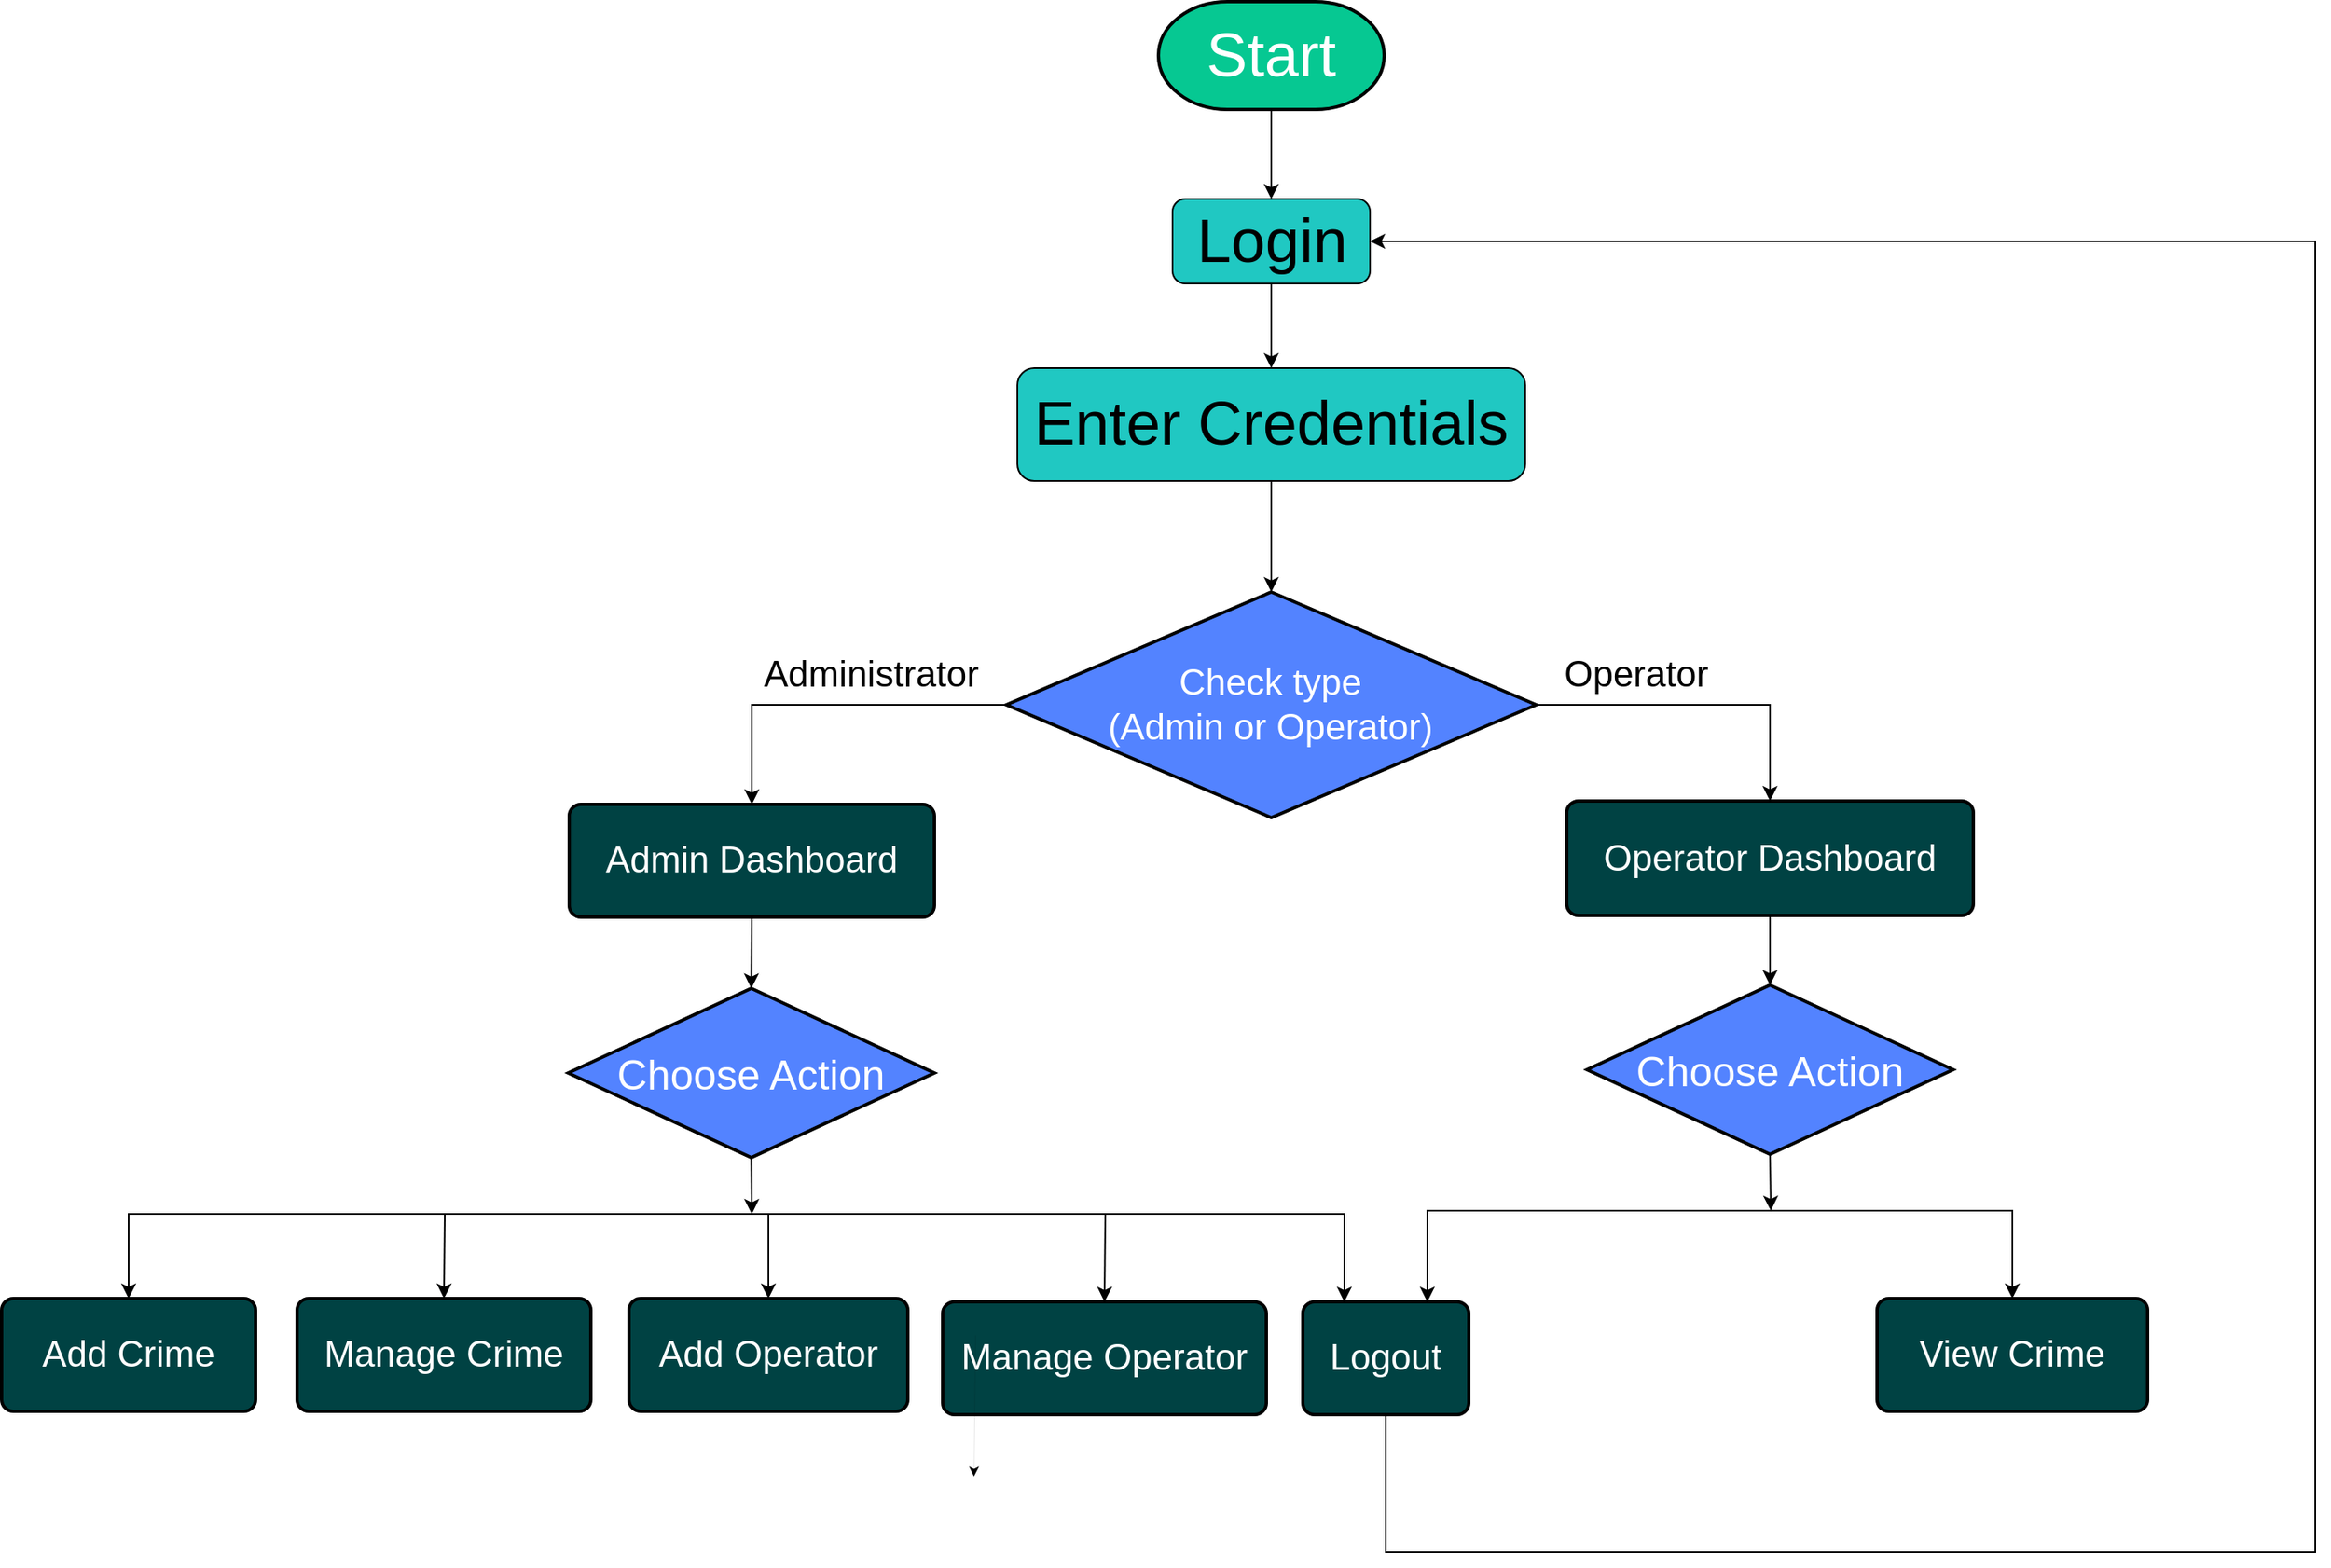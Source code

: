<mxfile version="23.1.7" type="device" pages="6">
  <diagram id="C5RBs43oDa-KdzZeNtuy" name="Page-1">
    <mxGraphModel dx="2821" dy="608" grid="1" gridSize="17" guides="1" tooltips="1" connect="1" arrows="1" fold="1" page="1" pageScale="1" pageWidth="1600" pageHeight="900" math="0" shadow="0">
      <root>
        <mxCell id="WIyWlLk6GJQsqaUBKTNV-0" />
        <mxCell id="WIyWlLk6GJQsqaUBKTNV-1" parent="WIyWlLk6GJQsqaUBKTNV-0" />
        <mxCell id="UFizrmwSXkN0FjTKPpJZ-1" style="rounded=0;orthogonalLoop=1;jettySize=auto;html=1;exitX=0;exitY=0.5;exitDx=0;exitDy=0;exitPerimeter=0;entryX=0.5;entryY=0;entryDx=0;entryDy=0;edgeStyle=orthogonalEdgeStyle;" parent="WIyWlLk6GJQsqaUBKTNV-1" source="rgvNhuBk3rXbICDsgrir-2" target="27N3YRcr_eumcYstRPkA-9" edge="1">
          <mxGeometry relative="1" as="geometry">
            <mxPoint x="238" y="561" as="targetPoint" />
          </mxGeometry>
        </mxCell>
        <mxCell id="27N3YRcr_eumcYstRPkA-60" style="edgeStyle=orthogonalEdgeStyle;rounded=0;orthogonalLoop=1;jettySize=auto;html=1;exitX=1;exitY=0.5;exitDx=0;exitDy=0;exitPerimeter=0;entryX=0.5;entryY=0;entryDx=0;entryDy=0;" parent="WIyWlLk6GJQsqaUBKTNV-1" source="rgvNhuBk3rXbICDsgrir-2" target="27N3YRcr_eumcYstRPkA-10" edge="1">
          <mxGeometry relative="1" as="geometry" />
        </mxCell>
        <mxCell id="rgvNhuBk3rXbICDsgrir-2" value="&lt;font color=&quot;#ffffff&quot; style=&quot;font-size: 22px;&quot;&gt;Check type&lt;br&gt;(Admin or Operator)&lt;br&gt;&lt;/font&gt;" style="strokeWidth=2;html=1;shape=mxgraph.flowchart.decision;whiteSpace=wrap;fillColor=#5383FF;" parent="WIyWlLk6GJQsqaUBKTNV-1" vertex="1">
          <mxGeometry x="605.37" y="509" width="319.25" height="136" as="geometry" />
        </mxCell>
        <mxCell id="rgvNhuBk3rXbICDsgrir-5" style="rounded=0;orthogonalLoop=1;jettySize=auto;html=1;exitX=0.5;exitY=1;exitDx=0;exitDy=0;entryX=0.5;entryY=0;entryDx=0;entryDy=0;" parent="WIyWlLk6GJQsqaUBKTNV-1" source="27N3YRcr_eumcYstRPkA-3" target="27N3YRcr_eumcYstRPkA-7" edge="1">
          <mxGeometry relative="1" as="geometry">
            <mxPoint x="781" y="105" as="sourcePoint" />
          </mxGeometry>
        </mxCell>
        <mxCell id="rgvNhuBk3rXbICDsgrir-9" value="&lt;font style=&quot;font-size: 22px;&quot;&gt;Administrator&lt;/font&gt;" style="text;html=1;strokeColor=none;fillColor=none;align=center;verticalAlign=middle;whiteSpace=wrap;rounded=0;" parent="WIyWlLk6GJQsqaUBKTNV-1" vertex="1">
          <mxGeometry x="494" y="544" width="60" height="30" as="geometry" />
        </mxCell>
        <mxCell id="UFizrmwSXkN0FjTKPpJZ-5" style="rounded=0;orthogonalLoop=1;jettySize=auto;html=1;entryX=0.5;entryY=0;entryDx=0;entryDy=0;" parent="WIyWlLk6GJQsqaUBKTNV-1" target="27N3YRcr_eumcYstRPkA-14" edge="1">
          <mxGeometry relative="1" as="geometry">
            <mxPoint x="266.505" y="999" as="targetPoint" />
            <mxPoint x="267" y="884" as="sourcePoint" />
          </mxGeometry>
        </mxCell>
        <mxCell id="27N3YRcr_eumcYstRPkA-5" style="edgeStyle=orthogonalEdgeStyle;rounded=0;orthogonalLoop=1;jettySize=auto;html=1;exitX=0.5;exitY=1;exitDx=0;exitDy=0;exitPerimeter=0;" parent="WIyWlLk6GJQsqaUBKTNV-1" source="27N3YRcr_eumcYstRPkA-2" target="27N3YRcr_eumcYstRPkA-3" edge="1">
          <mxGeometry relative="1" as="geometry" />
        </mxCell>
        <mxCell id="27N3YRcr_eumcYstRPkA-2" value="&lt;font color=&quot;#ffffff&quot; style=&quot;&quot;&gt;&lt;font style=&quot;font-size: 37px;&quot;&gt;Start&lt;/font&gt;&lt;br&gt;&lt;/font&gt;" style="strokeWidth=2;html=1;shape=mxgraph.flowchart.terminator;whiteSpace=wrap;fillColor=#06C892;gradientColor=none;" parent="WIyWlLk6GJQsqaUBKTNV-1" vertex="1">
          <mxGeometry x="697" y="153" width="136" height="65" as="geometry" />
        </mxCell>
        <mxCell id="27N3YRcr_eumcYstRPkA-3" value="&lt;font style=&quot;font-size: 37px;&quot;&gt;Login&lt;/font&gt;" style="rounded=1;whiteSpace=wrap;html=1;strokeWidth=1;fillColor=#20C8C2;" parent="WIyWlLk6GJQsqaUBKTNV-1" vertex="1">
          <mxGeometry x="705.5" y="272" width="119" height="51" as="geometry" />
        </mxCell>
        <mxCell id="27N3YRcr_eumcYstRPkA-7" value="&lt;font style=&quot;font-size: 37px;&quot;&gt;Enter Credentials&lt;/font&gt;" style="rounded=1;whiteSpace=wrap;html=1;strokeWidth=1;fillColor=#20C8C2;" parent="WIyWlLk6GJQsqaUBKTNV-1" vertex="1">
          <mxGeometry x="612" y="374" width="306" height="68" as="geometry" />
        </mxCell>
        <mxCell id="27N3YRcr_eumcYstRPkA-8" style="rounded=0;orthogonalLoop=1;jettySize=auto;html=1;entryX=0.5;entryY=0;entryDx=0;entryDy=0;entryPerimeter=0;" parent="WIyWlLk6GJQsqaUBKTNV-1" source="27N3YRcr_eumcYstRPkA-7" target="rgvNhuBk3rXbICDsgrir-2" edge="1">
          <mxGeometry relative="1" as="geometry" />
        </mxCell>
        <mxCell id="27N3YRcr_eumcYstRPkA-12" value="" style="rounded=0;orthogonalLoop=1;jettySize=auto;html=1;entryX=0.5;entryY=0;entryDx=0;entryDy=0;entryPerimeter=0;exitX=0.5;exitY=1;exitDx=0;exitDy=0;" parent="WIyWlLk6GJQsqaUBKTNV-1" source="27N3YRcr_eumcYstRPkA-9" target="27N3YRcr_eumcYstRPkA-11" edge="1">
          <mxGeometry relative="1" as="geometry">
            <mxPoint x="529.728" y="710" as="sourcePoint" />
          </mxGeometry>
        </mxCell>
        <mxCell id="27N3YRcr_eumcYstRPkA-9" value="&lt;font color=&quot;#ffffff&quot; style=&quot;font-size: 22px;&quot;&gt;Admin Dashboard&lt;/font&gt;" style="rounded=1;whiteSpace=wrap;html=1;absoluteArcSize=1;arcSize=14;strokeWidth=2;fillColor=#004243;" parent="WIyWlLk6GJQsqaUBKTNV-1" vertex="1">
          <mxGeometry x="342" y="637" width="220" height="68" as="geometry" />
        </mxCell>
        <mxCell id="27N3YRcr_eumcYstRPkA-10" value="&lt;font color=&quot;#ffffff&quot; style=&quot;font-size: 22px;&quot;&gt;Operator Dashboard&lt;/font&gt;" style="rounded=1;whiteSpace=wrap;html=1;absoluteArcSize=1;arcSize=14;strokeWidth=2;fillColor=#004243;" parent="WIyWlLk6GJQsqaUBKTNV-1" vertex="1">
          <mxGeometry x="943" y="635" width="245" height="69" as="geometry" />
        </mxCell>
        <mxCell id="27N3YRcr_eumcYstRPkA-18" style="rounded=0;orthogonalLoop=1;jettySize=auto;html=1;exitX=0.5;exitY=1;exitDx=0;exitDy=0;exitPerimeter=0;" parent="WIyWlLk6GJQsqaUBKTNV-1" source="27N3YRcr_eumcYstRPkA-11" edge="1">
          <mxGeometry relative="1" as="geometry">
            <mxPoint x="452" y="884" as="targetPoint" />
          </mxGeometry>
        </mxCell>
        <mxCell id="27N3YRcr_eumcYstRPkA-11" value="&lt;font color=&quot;#ffffff&quot; style=&quot;&quot;&gt;&lt;font style=&quot;font-size: 25px;&quot;&gt;Choose Action&lt;/font&gt;&lt;br&gt;&lt;/font&gt;" style="strokeWidth=2;html=1;shape=mxgraph.flowchart.decision;whiteSpace=wrap;fillColor=#5383FF;" parent="WIyWlLk6GJQsqaUBKTNV-1" vertex="1">
          <mxGeometry x="341.38" y="748" width="220.62" height="102" as="geometry" />
        </mxCell>
        <mxCell id="27N3YRcr_eumcYstRPkA-13" value="&lt;font color=&quot;#ffffff&quot; style=&quot;font-size: 22px;&quot;&gt;Add Crime&lt;/font&gt;" style="rounded=1;whiteSpace=wrap;html=1;absoluteArcSize=1;arcSize=14;strokeWidth=2;fillColor=#004243;" parent="WIyWlLk6GJQsqaUBKTNV-1" vertex="1">
          <mxGeometry y="935" width="153" height="68" as="geometry" />
        </mxCell>
        <mxCell id="27N3YRcr_eumcYstRPkA-14" value="&lt;font color=&quot;#ffffff&quot; style=&quot;font-size: 22px;&quot;&gt;Manage Crime&lt;/font&gt;" style="rounded=1;whiteSpace=wrap;html=1;absoluteArcSize=1;arcSize=14;strokeWidth=2;fillColor=#004243;" parent="WIyWlLk6GJQsqaUBKTNV-1" vertex="1">
          <mxGeometry x="178" y="935" width="177.01" height="68" as="geometry" />
        </mxCell>
        <mxCell id="27N3YRcr_eumcYstRPkA-15" value="&lt;font color=&quot;#ffffff&quot; style=&quot;font-size: 22px;&quot;&gt;Manage Operator&lt;/font&gt;" style="rounded=1;whiteSpace=wrap;html=1;absoluteArcSize=1;arcSize=14;strokeWidth=2;fillColor=#004243;" parent="WIyWlLk6GJQsqaUBKTNV-1" vertex="1">
          <mxGeometry x="567" y="937" width="195.01" height="68" as="geometry" />
        </mxCell>
        <mxCell id="27N3YRcr_eumcYstRPkA-16" value="&lt;font color=&quot;#ffffff&quot; style=&quot;font-size: 22px;&quot;&gt;Add Operator&lt;/font&gt;" style="rounded=1;whiteSpace=wrap;html=1;absoluteArcSize=1;arcSize=14;strokeWidth=2;fillColor=#004243;" parent="WIyWlLk6GJQsqaUBKTNV-1" vertex="1">
          <mxGeometry x="378" y="935" width="168" height="68" as="geometry" />
        </mxCell>
        <mxCell id="27N3YRcr_eumcYstRPkA-57" style="edgeStyle=orthogonalEdgeStyle;rounded=0;orthogonalLoop=1;jettySize=auto;html=1;entryX=1;entryY=0.5;entryDx=0;entryDy=0;" parent="WIyWlLk6GJQsqaUBKTNV-1" source="27N3YRcr_eumcYstRPkA-17" target="27N3YRcr_eumcYstRPkA-3" edge="1">
          <mxGeometry relative="1" as="geometry">
            <Array as="points">
              <mxPoint x="834" y="1088" />
              <mxPoint x="1394" y="1088" />
              <mxPoint x="1394" y="298" />
            </Array>
          </mxGeometry>
        </mxCell>
        <mxCell id="27N3YRcr_eumcYstRPkA-17" value="&lt;font color=&quot;#ffffff&quot; style=&quot;font-size: 22px;&quot;&gt;Logout&lt;/font&gt;" style="rounded=1;whiteSpace=wrap;html=1;absoluteArcSize=1;arcSize=14;strokeWidth=2;fillColor=#004243;" parent="WIyWlLk6GJQsqaUBKTNV-1" vertex="1">
          <mxGeometry x="784" y="937" width="100" height="68" as="geometry" />
        </mxCell>
        <mxCell id="27N3YRcr_eumcYstRPkA-20" style="rounded=0;orthogonalLoop=1;jettySize=auto;html=1;entryX=0.5;entryY=0;entryDx=0;entryDy=0;" parent="WIyWlLk6GJQsqaUBKTNV-1" target="27N3YRcr_eumcYstRPkA-16" edge="1">
          <mxGeometry relative="1" as="geometry">
            <mxPoint x="284" y="1076" as="targetPoint" />
            <mxPoint x="462" y="884" as="sourcePoint" />
          </mxGeometry>
        </mxCell>
        <mxCell id="27N3YRcr_eumcYstRPkA-21" style="rounded=0;orthogonalLoop=1;jettySize=auto;html=1;entryX=0.5;entryY=0;entryDx=0;entryDy=0;" parent="WIyWlLk6GJQsqaUBKTNV-1" target="27N3YRcr_eumcYstRPkA-15" edge="1">
          <mxGeometry relative="1" as="geometry">
            <mxPoint x="553.495" y="1037" as="targetPoint" />
            <mxPoint x="665" y="884" as="sourcePoint" />
          </mxGeometry>
        </mxCell>
        <mxCell id="27N3YRcr_eumcYstRPkA-22" style="rounded=0;orthogonalLoop=1;jettySize=auto;html=1;entryX=0.5;entryY=0;entryDx=0;entryDy=0;strokeWidth=0;" parent="WIyWlLk6GJQsqaUBKTNV-1" edge="1">
          <mxGeometry relative="1" as="geometry">
            <mxPoint x="585.59" y="1042" as="targetPoint" />
            <mxPoint x="586.59" y="957" as="sourcePoint" />
          </mxGeometry>
        </mxCell>
        <mxCell id="27N3YRcr_eumcYstRPkA-31" value="" style="endArrow=classic;startArrow=classic;html=1;rounded=0;exitX=0.5;exitY=0;exitDx=0;exitDy=0;entryX=0.25;entryY=0;entryDx=0;entryDy=0;edgeStyle=orthogonalEdgeStyle;" parent="WIyWlLk6GJQsqaUBKTNV-1" source="27N3YRcr_eumcYstRPkA-13" target="27N3YRcr_eumcYstRPkA-17" edge="1">
          <mxGeometry width="50" height="50" relative="1" as="geometry">
            <mxPoint x="785" y="803" as="sourcePoint" />
            <mxPoint x="818" y="1020" as="targetPoint" />
            <Array as="points">
              <mxPoint x="77" y="884" />
              <mxPoint x="809" y="884" />
            </Array>
          </mxGeometry>
        </mxCell>
        <mxCell id="27N3YRcr_eumcYstRPkA-49" value="" style="rounded=0;orthogonalLoop=1;jettySize=auto;html=1;entryX=0.5;entryY=0;entryDx=0;entryDy=0;entryPerimeter=0;exitX=0.5;exitY=1;exitDx=0;exitDy=0;" parent="WIyWlLk6GJQsqaUBKTNV-1" source="27N3YRcr_eumcYstRPkA-10" target="27N3YRcr_eumcYstRPkA-51" edge="1">
          <mxGeometry relative="1" as="geometry">
            <mxPoint x="1064" y="712" as="sourcePoint" />
          </mxGeometry>
        </mxCell>
        <mxCell id="27N3YRcr_eumcYstRPkA-50" style="rounded=0;orthogonalLoop=1;jettySize=auto;html=1;exitX=0.5;exitY=1;exitDx=0;exitDy=0;exitPerimeter=0;" parent="WIyWlLk6GJQsqaUBKTNV-1" source="27N3YRcr_eumcYstRPkA-51" edge="1">
          <mxGeometry relative="1" as="geometry">
            <mxPoint x="1066" y="882" as="targetPoint" />
            <mxPoint x="1116.5" y="848.0" as="sourcePoint" />
          </mxGeometry>
        </mxCell>
        <mxCell id="27N3YRcr_eumcYstRPkA-51" value="&lt;font color=&quot;#ffffff&quot; style=&quot;&quot;&gt;&lt;font style=&quot;font-size: 25px;&quot;&gt;Choose Action&lt;/font&gt;&lt;br&gt;&lt;/font&gt;" style="strokeWidth=2;html=1;shape=mxgraph.flowchart.decision;whiteSpace=wrap;fillColor=#5383FF;" parent="WIyWlLk6GJQsqaUBKTNV-1" vertex="1">
          <mxGeometry x="955.19" y="746" width="220.62" height="102" as="geometry" />
        </mxCell>
        <mxCell id="27N3YRcr_eumcYstRPkA-52" value="" style="endArrow=classic;startArrow=classic;html=1;rounded=0;exitX=0.75;exitY=0;exitDx=0;exitDy=0;entryX=0.5;entryY=0;entryDx=0;entryDy=0;edgeStyle=orthogonalEdgeStyle;" parent="WIyWlLk6GJQsqaUBKTNV-1" source="27N3YRcr_eumcYstRPkA-17" target="27N3YRcr_eumcYstRPkA-56" edge="1">
          <mxGeometry width="50" height="50" relative="1" as="geometry">
            <mxPoint x="748" y="935" as="sourcePoint" />
            <mxPoint x="1232" y="950" as="targetPoint" />
            <Array as="points">
              <mxPoint x="859" y="882" />
              <mxPoint x="1212" y="882" />
            </Array>
          </mxGeometry>
        </mxCell>
        <mxCell id="27N3YRcr_eumcYstRPkA-56" value="&lt;font color=&quot;#ffffff&quot; style=&quot;font-size: 22px;&quot;&gt;View Crime&lt;/font&gt;" style="rounded=1;whiteSpace=wrap;html=1;absoluteArcSize=1;arcSize=14;strokeWidth=2;fillColor=#004243;" parent="WIyWlLk6GJQsqaUBKTNV-1" vertex="1">
          <mxGeometry x="1130" y="935" width="163" height="68" as="geometry" />
        </mxCell>
        <mxCell id="rgvNhuBk3rXbICDsgrir-10" value="&lt;font style=&quot;font-size: 22px;&quot;&gt;Operator&lt;/font&gt;" style="text;html=1;strokeColor=none;fillColor=none;align=center;verticalAlign=middle;whiteSpace=wrap;rounded=0;" parent="WIyWlLk6GJQsqaUBKTNV-1" vertex="1">
          <mxGeometry x="955.19" y="544" width="60" height="30" as="geometry" />
        </mxCell>
      </root>
    </mxGraphModel>
  </diagram>
  <diagram id="xfWsqFp47MhAP24NN2qt" name="Page-2">
    <mxGraphModel dx="1400" dy="743" grid="1" gridSize="17" guides="1" tooltips="1" connect="1" arrows="1" fold="1" page="1" pageScale="1" pageWidth="1600" pageHeight="900" math="0" shadow="0">
      <root>
        <mxCell id="0" />
        <mxCell id="1" parent="0" />
        <mxCell id="udABmW88HRmxGUMknRCP-5" style="edgeStyle=orthogonalEdgeStyle;rounded=0;orthogonalLoop=1;jettySize=auto;html=1;exitX=0.5;exitY=1;exitDx=0;exitDy=0;" parent="1" source="ni0S8WEu9q0LGQrETlCc-1" target="udABmW88HRmxGUMknRCP-1" edge="1">
          <mxGeometry relative="1" as="geometry" />
        </mxCell>
        <mxCell id="ni0S8WEu9q0LGQrETlCc-1" value="&lt;font color=&quot;#ffffff&quot; style=&quot;font-size: 22px;&quot;&gt;Add Operator&lt;/font&gt;" style="rounded=1;whiteSpace=wrap;html=1;absoluteArcSize=1;arcSize=14;strokeWidth=2;fillColor=#004243;" parent="1" vertex="1">
          <mxGeometry x="170" y="204" width="170" height="68" as="geometry" />
        </mxCell>
        <mxCell id="L3BWW2fsp2-KT5__wSaa-8" style="edgeStyle=orthogonalEdgeStyle;rounded=0;orthogonalLoop=1;jettySize=auto;html=1;exitX=0.5;exitY=1;exitDx=0;exitDy=0;entryX=0.5;entryY=0;entryDx=0;entryDy=0;" parent="1" source="-xi-sshaKa-TFN6DW2mC-1" target="93SCa4UGkXdUcIN7ek_4-1" edge="1">
          <mxGeometry relative="1" as="geometry" />
        </mxCell>
        <mxCell id="-xi-sshaKa-TFN6DW2mC-1" value="&lt;font color=&quot;#ffffff&quot; style=&quot;font-size: 22px;&quot;&gt;Update Operator&lt;/font&gt;" style="rounded=1;whiteSpace=wrap;html=1;absoluteArcSize=1;arcSize=14;strokeWidth=2;fillColor=#004243;" parent="1" vertex="1">
          <mxGeometry x="493" y="204" width="187" height="68" as="geometry" />
        </mxCell>
        <mxCell id="L3BWW2fsp2-KT5__wSaa-5" style="edgeStyle=orthogonalEdgeStyle;rounded=0;orthogonalLoop=1;jettySize=auto;html=1;exitX=0.5;exitY=1;exitDx=0;exitDy=0;entryX=0.5;entryY=0;entryDx=0;entryDy=0;" parent="1" source="-xi-sshaKa-TFN6DW2mC-2" target="L3BWW2fsp2-KT5__wSaa-1" edge="1">
          <mxGeometry relative="1" as="geometry" />
        </mxCell>
        <mxCell id="-xi-sshaKa-TFN6DW2mC-2" value="&lt;font color=&quot;#ffffff&quot; style=&quot;font-size: 22px;&quot;&gt;View Operator&lt;/font&gt;" style="rounded=1;whiteSpace=wrap;html=1;absoluteArcSize=1;arcSize=14;strokeWidth=2;fillColor=#004243;" parent="1" vertex="1">
          <mxGeometry x="850" y="204" width="187" height="68" as="geometry" />
        </mxCell>
        <mxCell id="L3BWW2fsp2-KT5__wSaa-3" style="edgeStyle=orthogonalEdgeStyle;rounded=0;orthogonalLoop=1;jettySize=auto;html=1;exitX=0.5;exitY=1;exitDx=0;exitDy=0;entryX=0.5;entryY=0;entryDx=0;entryDy=0;" parent="1" source="-xi-sshaKa-TFN6DW2mC-3" target="L3BWW2fsp2-KT5__wSaa-2" edge="1">
          <mxGeometry relative="1" as="geometry" />
        </mxCell>
        <mxCell id="-xi-sshaKa-TFN6DW2mC-3" value="&lt;font color=&quot;#ffffff&quot; style=&quot;font-size: 22px;&quot;&gt;Delete Operator&lt;/font&gt;" style="rounded=1;whiteSpace=wrap;html=1;absoluteArcSize=1;arcSize=14;strokeWidth=2;fillColor=#004243;" parent="1" vertex="1">
          <mxGeometry x="1190" y="204" width="187" height="68" as="geometry" />
        </mxCell>
        <mxCell id="udABmW88HRmxGUMknRCP-11" style="edgeStyle=orthogonalEdgeStyle;rounded=0;orthogonalLoop=1;jettySize=auto;html=1;exitX=0.5;exitY=1;exitDx=0;exitDy=0;entryX=0;entryY=0.5;entryDx=0;entryDy=0;" parent="1" source="udABmW88HRmxGUMknRCP-1" target="udABmW88HRmxGUMknRCP-9" edge="1">
          <mxGeometry relative="1" as="geometry" />
        </mxCell>
        <mxCell id="udABmW88HRmxGUMknRCP-1" value="&lt;font color=&quot;#ffffff&quot; style=&quot;font-size: 22px;&quot;&gt;Add Operator Info&lt;/font&gt;" style="shape=parallelogram;html=1;strokeWidth=2;perimeter=parallelogramPerimeter;whiteSpace=wrap;rounded=1;arcSize=12;size=0.23;fillColor=#3139A8;" parent="1" vertex="1">
          <mxGeometry x="127.5" y="476" width="255" height="68" as="geometry" />
        </mxCell>
        <mxCell id="W_jned175tNMwe_q3tll-2" style="edgeStyle=orthogonalEdgeStyle;rounded=0;orthogonalLoop=1;jettySize=auto;html=1;exitX=0.5;exitY=1;exitDx=0;exitDy=0;entryX=0.25;entryY=0;entryDx=0;entryDy=0;" parent="1" source="udABmW88HRmxGUMknRCP-2" target="udABmW88HRmxGUMknRCP-9" edge="1">
          <mxGeometry relative="1" as="geometry" />
        </mxCell>
        <mxCell id="udABmW88HRmxGUMknRCP-2" value="&lt;font color=&quot;#ffffff&quot; style=&quot;font-size: 22px;&quot;&gt;Update Operator Info&lt;/font&gt;" style="shape=parallelogram;html=1;strokeWidth=2;perimeter=parallelogramPerimeter;whiteSpace=wrap;rounded=1;arcSize=12;size=0.23;fillColor=#3139A8;" parent="1" vertex="1">
          <mxGeometry x="442" y="539" width="289" height="68" as="geometry" />
        </mxCell>
        <mxCell id="W_jned175tNMwe_q3tll-3" style="edgeStyle=orthogonalEdgeStyle;rounded=0;orthogonalLoop=1;jettySize=auto;html=1;exitX=0.5;exitY=1;exitDx=0;exitDy=0;entryX=0.75;entryY=0;entryDx=0;entryDy=0;" parent="1" source="udABmW88HRmxGUMknRCP-3" target="udABmW88HRmxGUMknRCP-9" edge="1">
          <mxGeometry relative="1" as="geometry" />
        </mxCell>
        <mxCell id="udABmW88HRmxGUMknRCP-3" value="&lt;font color=&quot;#ffffff&quot; style=&quot;font-size: 22px;&quot;&gt;Show Operator Info&lt;/font&gt;" style="rounded=1;whiteSpace=wrap;html=1;absoluteArcSize=1;arcSize=14;strokeWidth=2;fillColor=#004243;" parent="1" vertex="1">
          <mxGeometry x="850" y="539" width="187" height="68" as="geometry" />
        </mxCell>
        <mxCell id="W_jned175tNMwe_q3tll-4" style="edgeStyle=orthogonalEdgeStyle;rounded=0;orthogonalLoop=1;jettySize=auto;html=1;exitX=0.5;exitY=1;exitDx=0;exitDy=0;entryX=1;entryY=0.5;entryDx=0;entryDy=0;" parent="1" source="udABmW88HRmxGUMknRCP-4" target="udABmW88HRmxGUMknRCP-9" edge="1">
          <mxGeometry relative="1" as="geometry" />
        </mxCell>
        <mxCell id="udABmW88HRmxGUMknRCP-4" value="&lt;font color=&quot;#ffffff&quot; style=&quot;font-size: 22px;&quot;&gt;Delete Operator Info&lt;/font&gt;" style="rounded=1;whiteSpace=wrap;html=1;absoluteArcSize=1;arcSize=14;strokeWidth=2;fillColor=#004243;" parent="1" vertex="1">
          <mxGeometry x="1190" y="539" width="187" height="68" as="geometry" />
        </mxCell>
        <mxCell id="udABmW88HRmxGUMknRCP-9" value="&lt;font color=&quot;#ffffff&quot; style=&quot;font-size: 22px;&quot;&gt;Home&lt;/font&gt;" style="rounded=1;whiteSpace=wrap;html=1;absoluteArcSize=1;arcSize=14;strokeWidth=2;fillColor=#004243;" parent="1" vertex="1">
          <mxGeometry x="741" y="765" width="119" height="51" as="geometry" />
        </mxCell>
        <mxCell id="L3BWW2fsp2-KT5__wSaa-7" style="edgeStyle=orthogonalEdgeStyle;rounded=0;orthogonalLoop=1;jettySize=auto;html=1;exitX=0.5;exitY=1;exitDx=0;exitDy=0;entryX=0.5;entryY=0;entryDx=0;entryDy=0;" parent="1" source="93SCa4UGkXdUcIN7ek_4-1" target="udABmW88HRmxGUMknRCP-2" edge="1">
          <mxGeometry relative="1" as="geometry" />
        </mxCell>
        <mxCell id="93SCa4UGkXdUcIN7ek_4-1" value="&lt;font color=&quot;#ffffff&quot; style=&quot;font-size: 22px;&quot;&gt;Search Operator Username&lt;/font&gt;" style="shape=parallelogram;html=1;strokeWidth=2;perimeter=parallelogramPerimeter;whiteSpace=wrap;rounded=1;arcSize=12;size=0.23;fillColor=#3139A8;" parent="1" vertex="1">
          <mxGeometry x="467.5" y="373" width="238" height="77" as="geometry" />
        </mxCell>
        <mxCell id="L3BWW2fsp2-KT5__wSaa-6" style="edgeStyle=orthogonalEdgeStyle;rounded=0;orthogonalLoop=1;jettySize=auto;html=1;exitX=0.5;exitY=1;exitDx=0;exitDy=0;entryX=0.5;entryY=0;entryDx=0;entryDy=0;" parent="1" source="L3BWW2fsp2-KT5__wSaa-1" target="udABmW88HRmxGUMknRCP-3" edge="1">
          <mxGeometry relative="1" as="geometry" />
        </mxCell>
        <mxCell id="L3BWW2fsp2-KT5__wSaa-1" value="&lt;font color=&quot;#ffffff&quot; style=&quot;font-size: 22px;&quot;&gt;Search Operator Username&lt;/font&gt;" style="shape=parallelogram;html=1;strokeWidth=2;perimeter=parallelogramPerimeter;whiteSpace=wrap;rounded=1;arcSize=12;size=0.23;fillColor=#3139A8;" parent="1" vertex="1">
          <mxGeometry x="824.5" y="373" width="238" height="77" as="geometry" />
        </mxCell>
        <mxCell id="L3BWW2fsp2-KT5__wSaa-4" style="edgeStyle=orthogonalEdgeStyle;rounded=0;orthogonalLoop=1;jettySize=auto;html=1;exitX=0.5;exitY=1;exitDx=0;exitDy=0;entryX=0.5;entryY=0;entryDx=0;entryDy=0;" parent="1" source="L3BWW2fsp2-KT5__wSaa-2" target="udABmW88HRmxGUMknRCP-4" edge="1">
          <mxGeometry relative="1" as="geometry" />
        </mxCell>
        <mxCell id="L3BWW2fsp2-KT5__wSaa-2" value="&lt;font color=&quot;#ffffff&quot; style=&quot;font-size: 22px;&quot;&gt;Search Operator Username&lt;/font&gt;" style="shape=parallelogram;html=1;strokeWidth=2;perimeter=parallelogramPerimeter;whiteSpace=wrap;rounded=1;arcSize=12;size=0.23;fillColor=#3139A8;" parent="1" vertex="1">
          <mxGeometry x="1164.5" y="373" width="238" height="77" as="geometry" />
        </mxCell>
      </root>
    </mxGraphModel>
  </diagram>
  <diagram id="5R6LWMvqorASGV3jLExy" name="Page-3">
    <mxGraphModel dx="1050" dy="557" grid="1" gridSize="17" guides="1" tooltips="1" connect="1" arrows="1" fold="1" page="1" pageScale="1" pageWidth="1600" pageHeight="900" math="0" shadow="0">
      <root>
        <mxCell id="0" />
        <mxCell id="1" parent="0" />
        <mxCell id="rvOPYEaI5cp9BORtT11u-2" style="edgeStyle=orthogonalEdgeStyle;rounded=0;orthogonalLoop=1;jettySize=auto;html=1;exitX=0.5;exitY=1;exitDx=0;exitDy=0;entryX=0.5;entryY=0;entryDx=0;entryDy=0;" parent="1" source="nV3cPAgKrfpfY1ISe7Vg-1" target="IQBElgWiua3Jqlp_JpAz-1" edge="1">
          <mxGeometry relative="1" as="geometry" />
        </mxCell>
        <mxCell id="nV3cPAgKrfpfY1ISe7Vg-1" value="&lt;font color=&quot;#ffffff&quot; style=&quot;font-size: 22px;&quot;&gt;Register FIR&lt;/font&gt;" style="rounded=1;whiteSpace=wrap;html=1;absoluteArcSize=1;arcSize=14;strokeWidth=2;fillColor=#004243;" parent="1" vertex="1">
          <mxGeometry x="146" y="204" width="170" height="68" as="geometry" />
        </mxCell>
        <mxCell id="B2hhxZzjwUJ1lNd0Vrx6-4" style="edgeStyle=orthogonalEdgeStyle;rounded=0;orthogonalLoop=1;jettySize=auto;html=1;exitX=0.5;exitY=1;exitDx=0;exitDy=0;entryX=0.5;entryY=0;entryDx=0;entryDy=0;" parent="1" source="nV3cPAgKrfpfY1ISe7Vg-2" target="B2hhxZzjwUJ1lNd0Vrx6-1" edge="1">
          <mxGeometry relative="1" as="geometry" />
        </mxCell>
        <mxCell id="nV3cPAgKrfpfY1ISe7Vg-2" value="&lt;font color=&quot;#ffffff&quot; style=&quot;font-size: 22px;&quot;&gt;Update FIR&lt;/font&gt;" style="rounded=1;whiteSpace=wrap;html=1;absoluteArcSize=1;arcSize=14;strokeWidth=2;fillColor=#004243;" parent="1" vertex="1">
          <mxGeometry x="542.25" y="204" width="170" height="68" as="geometry" />
        </mxCell>
        <mxCell id="B2hhxZzjwUJ1lNd0Vrx6-7" style="edgeStyle=orthogonalEdgeStyle;rounded=0;orthogonalLoop=1;jettySize=auto;html=1;exitX=0.5;exitY=1;exitDx=0;exitDy=0;entryX=0.5;entryY=0;entryDx=0;entryDy=0;" parent="1" source="nV3cPAgKrfpfY1ISe7Vg-3" target="B2hhxZzjwUJ1lNd0Vrx6-2" edge="1">
          <mxGeometry relative="1" as="geometry" />
        </mxCell>
        <mxCell id="nV3cPAgKrfpfY1ISe7Vg-3" value="&lt;font color=&quot;#ffffff&quot; style=&quot;font-size: 22px;&quot;&gt;Delete FIR&lt;/font&gt;" style="rounded=1;whiteSpace=wrap;html=1;absoluteArcSize=1;arcSize=14;strokeWidth=2;fillColor=#004243;" parent="1" vertex="1">
          <mxGeometry x="929" y="204" width="170" height="68" as="geometry" />
        </mxCell>
        <mxCell id="fIWvg1_EkYDvDk_N1ZMJ-2" style="edgeStyle=orthogonalEdgeStyle;rounded=0;orthogonalLoop=1;jettySize=auto;html=1;exitX=0.5;exitY=1;exitDx=0;exitDy=0;entryX=0;entryY=0.5;entryDx=0;entryDy=0;" parent="1" source="IQBElgWiua3Jqlp_JpAz-1" target="eeu_lG2mJzvIxLZsGuoW-1" edge="1">
          <mxGeometry relative="1" as="geometry" />
        </mxCell>
        <mxCell id="IQBElgWiua3Jqlp_JpAz-1" value="&lt;font color=&quot;#ffffff&quot; style=&quot;font-size: 22px;&quot;&gt;Add FIR Info&lt;/font&gt;" style="shape=parallelogram;html=1;strokeWidth=2;perimeter=parallelogramPerimeter;whiteSpace=wrap;rounded=1;arcSize=12;size=0.23;fillColor=#3139A8;" parent="1" vertex="1">
          <mxGeometry x="137.5" y="476" width="187" height="68" as="geometry" />
        </mxCell>
        <mxCell id="fIWvg1_EkYDvDk_N1ZMJ-3" style="edgeStyle=orthogonalEdgeStyle;rounded=0;orthogonalLoop=1;jettySize=auto;html=1;exitX=0.5;exitY=1;exitDx=0;exitDy=0;entryX=0.25;entryY=0;entryDx=0;entryDy=0;" parent="1" source="IQBElgWiua3Jqlp_JpAz-2" target="eeu_lG2mJzvIxLZsGuoW-1" edge="1">
          <mxGeometry relative="1" as="geometry" />
        </mxCell>
        <mxCell id="IQBElgWiua3Jqlp_JpAz-2" value="&lt;font color=&quot;#ffffff&quot; style=&quot;font-size: 22px;&quot;&gt;Update FIR Info&lt;/font&gt;" style="shape=parallelogram;html=1;strokeWidth=2;perimeter=parallelogramPerimeter;whiteSpace=wrap;rounded=1;arcSize=12;size=0.23;fillColor=#3139A8;" parent="1" vertex="1">
          <mxGeometry x="521" y="560" width="212.5" height="68" as="geometry" />
        </mxCell>
        <mxCell id="fIWvg1_EkYDvDk_N1ZMJ-4" style="edgeStyle=orthogonalEdgeStyle;rounded=0;orthogonalLoop=1;jettySize=auto;html=1;exitX=0.5;exitY=1;exitDx=0;exitDy=0;entryX=0.75;entryY=0;entryDx=0;entryDy=0;" parent="1" source="FmmkkyWrWpxD9AEH-xiV-1" target="eeu_lG2mJzvIxLZsGuoW-1" edge="1">
          <mxGeometry relative="1" as="geometry" />
        </mxCell>
        <mxCell id="FmmkkyWrWpxD9AEH-xiV-1" value="&lt;font color=&quot;#ffffff&quot; style=&quot;font-size: 22px;&quot;&gt;Delete FIR Info&lt;/font&gt;" style="rounded=1;whiteSpace=wrap;html=1;absoluteArcSize=1;arcSize=14;strokeWidth=2;fillColor=#004243;" parent="1" vertex="1">
          <mxGeometry x="920.5" y="560" width="187" height="68" as="geometry" />
        </mxCell>
        <mxCell id="eeu_lG2mJzvIxLZsGuoW-1" value="&lt;font color=&quot;#ffffff&quot; style=&quot;font-size: 22px;&quot;&gt;Home&lt;/font&gt;" style="rounded=1;whiteSpace=wrap;html=1;absoluteArcSize=1;arcSize=14;strokeWidth=2;fillColor=#004243;" parent="1" vertex="1">
          <mxGeometry x="765" y="731" width="119" height="51" as="geometry" />
        </mxCell>
        <mxCell id="B2hhxZzjwUJ1lNd0Vrx6-8" style="edgeStyle=orthogonalEdgeStyle;rounded=0;orthogonalLoop=1;jettySize=auto;html=1;entryX=0.5;entryY=0;entryDx=0;entryDy=0;" parent="1" source="fIWvg1_EkYDvDk_N1ZMJ-1" target="B2hhxZzjwUJ1lNd0Vrx6-3" edge="1">
          <mxGeometry relative="1" as="geometry" />
        </mxCell>
        <mxCell id="fIWvg1_EkYDvDk_N1ZMJ-1" value="&lt;font color=&quot;#ffffff&quot;&gt;&lt;span style=&quot;font-size: 22px;&quot;&gt;Retrieve FIR&lt;/span&gt;&lt;/font&gt;" style="rounded=1;whiteSpace=wrap;html=1;absoluteArcSize=1;arcSize=14;strokeWidth=2;fillColor=#004243;" parent="1" vertex="1">
          <mxGeometry x="1309" y="204" width="170" height="68" as="geometry" />
        </mxCell>
        <mxCell id="fIWvg1_EkYDvDk_N1ZMJ-7" style="edgeStyle=orthogonalEdgeStyle;rounded=0;orthogonalLoop=1;jettySize=auto;html=1;exitX=0.5;exitY=1;exitDx=0;exitDy=0;entryX=1;entryY=0.5;entryDx=0;entryDy=0;" parent="1" source="fIWvg1_EkYDvDk_N1ZMJ-5" target="eeu_lG2mJzvIxLZsGuoW-1" edge="1">
          <mxGeometry relative="1" as="geometry" />
        </mxCell>
        <mxCell id="fIWvg1_EkYDvDk_N1ZMJ-5" value="&lt;font color=&quot;#ffffff&quot; style=&quot;font-size: 22px;&quot;&gt;Show FIR Info&lt;/font&gt;" style="rounded=1;whiteSpace=wrap;html=1;absoluteArcSize=1;arcSize=14;strokeWidth=2;fillColor=#004243;" parent="1" vertex="1">
          <mxGeometry x="1300.5" y="562" width="187" height="68" as="geometry" />
        </mxCell>
        <mxCell id="B2hhxZzjwUJ1lNd0Vrx6-5" style="edgeStyle=orthogonalEdgeStyle;rounded=0;orthogonalLoop=1;jettySize=auto;html=1;exitX=0.5;exitY=1;exitDx=0;exitDy=0;entryX=0.5;entryY=0;entryDx=0;entryDy=0;" parent="1" source="B2hhxZzjwUJ1lNd0Vrx6-1" target="IQBElgWiua3Jqlp_JpAz-2" edge="1">
          <mxGeometry relative="1" as="geometry" />
        </mxCell>
        <mxCell id="B2hhxZzjwUJ1lNd0Vrx6-1" value="&lt;font color=&quot;#ffffff&quot; style=&quot;font-size: 22px;&quot;&gt;Search FIR No.&lt;/font&gt;" style="shape=parallelogram;html=1;strokeWidth=2;perimeter=parallelogramPerimeter;whiteSpace=wrap;rounded=1;arcSize=12;size=0.23;fillColor=#3139A8;" parent="1" vertex="1">
          <mxGeometry x="521" y="382" width="212.5" height="68" as="geometry" />
        </mxCell>
        <mxCell id="B2hhxZzjwUJ1lNd0Vrx6-6" style="edgeStyle=orthogonalEdgeStyle;rounded=0;orthogonalLoop=1;jettySize=auto;html=1;exitX=0.5;exitY=1;exitDx=0;exitDy=0;entryX=0.5;entryY=0;entryDx=0;entryDy=0;" parent="1" source="B2hhxZzjwUJ1lNd0Vrx6-2" target="FmmkkyWrWpxD9AEH-xiV-1" edge="1">
          <mxGeometry relative="1" as="geometry" />
        </mxCell>
        <mxCell id="B2hhxZzjwUJ1lNd0Vrx6-2" value="&lt;font color=&quot;#ffffff&quot; style=&quot;font-size: 22px;&quot;&gt;Search FIR No.&lt;/font&gt;" style="shape=parallelogram;html=1;strokeWidth=2;perimeter=parallelogramPerimeter;whiteSpace=wrap;rounded=1;arcSize=12;size=0.23;fillColor=#3139A8;" parent="1" vertex="1">
          <mxGeometry x="907.75" y="382" width="212.5" height="68" as="geometry" />
        </mxCell>
        <mxCell id="B2hhxZzjwUJ1lNd0Vrx6-9" style="edgeStyle=orthogonalEdgeStyle;rounded=0;orthogonalLoop=1;jettySize=auto;html=1;exitX=0.5;exitY=1;exitDx=0;exitDy=0;entryX=0.5;entryY=0;entryDx=0;entryDy=0;" parent="1" source="B2hhxZzjwUJ1lNd0Vrx6-3" target="fIWvg1_EkYDvDk_N1ZMJ-5" edge="1">
          <mxGeometry relative="1" as="geometry" />
        </mxCell>
        <mxCell id="B2hhxZzjwUJ1lNd0Vrx6-3" value="&lt;font color=&quot;#ffffff&quot; style=&quot;font-size: 22px;&quot;&gt;Search FIR No.&lt;/font&gt;" style="shape=parallelogram;html=1;strokeWidth=2;perimeter=parallelogramPerimeter;whiteSpace=wrap;rounded=1;arcSize=12;size=0.23;fillColor=#3139A8;" parent="1" vertex="1">
          <mxGeometry x="1287.75" y="382" width="212.5" height="68" as="geometry" />
        </mxCell>
      </root>
    </mxGraphModel>
  </diagram>
  <diagram id="N0z4JlxaGdGze4N1WXCJ" name="Page-4">
    <mxGraphModel dx="1050" dy="557" grid="1" gridSize="17" guides="1" tooltips="1" connect="1" arrows="1" fold="1" page="1" pageScale="1" pageWidth="1600" pageHeight="900" math="0" shadow="0">
      <root>
        <mxCell id="0" />
        <mxCell id="1" parent="0" />
        <mxCell id="BdGq7ZecS8RQKo-jttEt-6" style="edgeStyle=orthogonalEdgeStyle;rounded=0;orthogonalLoop=1;jettySize=auto;html=1;exitX=0.5;exitY=1;exitDx=0;exitDy=0;" parent="1" source="JiF8CLB0Rz0b4foqe97J-1" target="BdGq7ZecS8RQKo-jttEt-2" edge="1">
          <mxGeometry relative="1" as="geometry" />
        </mxCell>
        <mxCell id="JiF8CLB0Rz0b4foqe97J-1" value="&lt;font color=&quot;#ffffff&quot;&gt;&lt;span style=&quot;font-size: 22px;&quot;&gt;Delete Criminal Record&lt;/span&gt;&lt;/font&gt;" style="rounded=1;whiteSpace=wrap;html=1;absoluteArcSize=1;arcSize=14;strokeWidth=2;fillColor=#004243;" parent="1" vertex="1">
          <mxGeometry x="901" y="204" width="170" height="68" as="geometry" />
        </mxCell>
        <mxCell id="BdGq7ZecS8RQKo-jttEt-4" style="edgeStyle=orthogonalEdgeStyle;rounded=0;orthogonalLoop=1;jettySize=auto;html=1;exitX=0.5;exitY=1;exitDx=0;exitDy=0;entryX=0.5;entryY=0;entryDx=0;entryDy=0;" parent="1" source="JiF8CLB0Rz0b4foqe97J-2" target="BdGq7ZecS8RQKo-jttEt-1" edge="1">
          <mxGeometry relative="1" as="geometry" />
        </mxCell>
        <mxCell id="JiF8CLB0Rz0b4foqe97J-2" value="&lt;font color=&quot;#ffffff&quot;&gt;&lt;span style=&quot;font-size: 22px;&quot;&gt;Update Criminal Record&lt;/span&gt;&lt;/font&gt;" style="rounded=1;whiteSpace=wrap;html=1;absoluteArcSize=1;arcSize=14;strokeWidth=2;fillColor=#004243;" parent="1" vertex="1">
          <mxGeometry x="493" y="204" width="170" height="68" as="geometry" />
        </mxCell>
        <mxCell id="mWbXKhc_U3mdWXlxvewp-1" style="edgeStyle=orthogonalEdgeStyle;rounded=0;orthogonalLoop=1;jettySize=auto;html=1;exitX=0.5;exitY=1;exitDx=0;exitDy=0;" parent="1" source="JiF8CLB0Rz0b4foqe97J-3" target="XayqESh6QDzfUjmNUdIm-1" edge="1">
          <mxGeometry relative="1" as="geometry" />
        </mxCell>
        <mxCell id="JiF8CLB0Rz0b4foqe97J-3" value="&lt;font color=&quot;#ffffff&quot;&gt;&lt;span style=&quot;font-size: 22px;&quot;&gt;Add Criminal&lt;/span&gt;&lt;/font&gt;" style="rounded=1;whiteSpace=wrap;html=1;absoluteArcSize=1;arcSize=14;strokeWidth=2;fillColor=#004243;" parent="1" vertex="1">
          <mxGeometry x="102" y="204" width="170" height="68" as="geometry" />
        </mxCell>
        <mxCell id="BdGq7ZecS8RQKo-jttEt-8" style="edgeStyle=orthogonalEdgeStyle;rounded=0;orthogonalLoop=1;jettySize=auto;html=1;exitX=0.5;exitY=1;exitDx=0;exitDy=0;" parent="1" source="JiF8CLB0Rz0b4foqe97J-5" target="BdGq7ZecS8RQKo-jttEt-3" edge="1">
          <mxGeometry relative="1" as="geometry" />
        </mxCell>
        <mxCell id="JiF8CLB0Rz0b4foqe97J-5" value="&lt;font color=&quot;#ffffff&quot;&gt;&lt;span style=&quot;font-size: 22px;&quot;&gt;Retrieve Criminal Record&lt;/span&gt;&lt;/font&gt;" style="rounded=1;whiteSpace=wrap;html=1;absoluteArcSize=1;arcSize=14;strokeWidth=2;fillColor=#004243;" parent="1" vertex="1">
          <mxGeometry x="1258" y="204" width="187" height="68" as="geometry" />
        </mxCell>
        <mxCell id="mWbXKhc_U3mdWXlxvewp-8" style="edgeStyle=orthogonalEdgeStyle;rounded=0;orthogonalLoop=1;jettySize=auto;html=1;exitX=0.5;exitY=1;exitDx=0;exitDy=0;entryX=0;entryY=0.5;entryDx=0;entryDy=0;" parent="1" source="XayqESh6QDzfUjmNUdIm-1" target="averz0wsive6wn6j8361-1" edge="1">
          <mxGeometry relative="1" as="geometry" />
        </mxCell>
        <mxCell id="XayqESh6QDzfUjmNUdIm-1" value="&lt;font color=&quot;#ffffff&quot; style=&quot;font-size: 22px;&quot;&gt;Add Criminal Info&lt;/font&gt;" style="shape=parallelogram;html=1;strokeWidth=2;perimeter=parallelogramPerimeter;whiteSpace=wrap;rounded=1;arcSize=12;size=0.23;fillColor=#3139A8;" parent="1" vertex="1">
          <mxGeometry x="68" y="476" width="238" height="68" as="geometry" />
        </mxCell>
        <mxCell id="mWbXKhc_U3mdWXlxvewp-6" style="edgeStyle=orthogonalEdgeStyle;rounded=0;orthogonalLoop=1;jettySize=auto;html=1;exitX=0.5;exitY=1;exitDx=0;exitDy=0;entryX=0.25;entryY=0;entryDx=0;entryDy=0;" parent="1" source="XayqESh6QDzfUjmNUdIm-2" target="averz0wsive6wn6j8361-1" edge="1">
          <mxGeometry relative="1" as="geometry" />
        </mxCell>
        <mxCell id="XayqESh6QDzfUjmNUdIm-2" value="&lt;font color=&quot;#ffffff&quot; style=&quot;font-size: 22px;&quot;&gt;Update Criminal Info&lt;/font&gt;" style="shape=parallelogram;html=1;strokeWidth=2;perimeter=parallelogramPerimeter;whiteSpace=wrap;rounded=1;arcSize=12;size=0.23;fillColor=#3139A8;" parent="1" vertex="1">
          <mxGeometry x="433.5" y="523" width="289" height="68" as="geometry" />
        </mxCell>
        <mxCell id="mWbXKhc_U3mdWXlxvewp-5" style="edgeStyle=orthogonalEdgeStyle;rounded=0;orthogonalLoop=1;jettySize=auto;html=1;exitX=0.5;exitY=1;exitDx=0;exitDy=0;entryX=0.75;entryY=0;entryDx=0;entryDy=0;" parent="1" source="EKSfvPxDL0_L9kDM5jLp-1" target="averz0wsive6wn6j8361-1" edge="1">
          <mxGeometry relative="1" as="geometry" />
        </mxCell>
        <mxCell id="EKSfvPxDL0_L9kDM5jLp-1" value="&lt;font color=&quot;#ffffff&quot; style=&quot;font-size: 22px;&quot;&gt;Delete Criminal Info&lt;/font&gt;" style="rounded=1;whiteSpace=wrap;html=1;absoluteArcSize=1;arcSize=14;strokeWidth=2;fillColor=#004243;" parent="1" vertex="1">
          <mxGeometry x="892.5" y="523" width="187" height="68" as="geometry" />
        </mxCell>
        <mxCell id="mWbXKhc_U3mdWXlxvewp-7" style="edgeStyle=orthogonalEdgeStyle;rounded=0;orthogonalLoop=1;jettySize=auto;html=1;exitX=0.5;exitY=1;exitDx=0;exitDy=0;entryX=1;entryY=0.5;entryDx=0;entryDy=0;" parent="1" source="EKSfvPxDL0_L9kDM5jLp-2" target="averz0wsive6wn6j8361-1" edge="1">
          <mxGeometry relative="1" as="geometry" />
        </mxCell>
        <mxCell id="EKSfvPxDL0_L9kDM5jLp-2" value="&lt;font color=&quot;#ffffff&quot; style=&quot;font-size: 22px;&quot;&gt;Retrieve Criminal Info&lt;/font&gt;" style="rounded=1;whiteSpace=wrap;html=1;absoluteArcSize=1;arcSize=14;strokeWidth=2;fillColor=#004243;" parent="1" vertex="1">
          <mxGeometry x="1258" y="523" width="187" height="68" as="geometry" />
        </mxCell>
        <mxCell id="averz0wsive6wn6j8361-1" value="&lt;font color=&quot;#ffffff&quot; style=&quot;font-size: 22px;&quot;&gt;Home&lt;/font&gt;" style="rounded=1;whiteSpace=wrap;html=1;absoluteArcSize=1;arcSize=14;strokeWidth=2;fillColor=#004243;" parent="1" vertex="1">
          <mxGeometry x="741" y="731" width="119" height="51" as="geometry" />
        </mxCell>
        <mxCell id="BdGq7ZecS8RQKo-jttEt-5" style="edgeStyle=orthogonalEdgeStyle;rounded=0;orthogonalLoop=1;jettySize=auto;html=1;exitX=0.5;exitY=1;exitDx=0;exitDy=0;entryX=0.5;entryY=0;entryDx=0;entryDy=0;" parent="1" source="BdGq7ZecS8RQKo-jttEt-1" target="XayqESh6QDzfUjmNUdIm-2" edge="1">
          <mxGeometry relative="1" as="geometry" />
        </mxCell>
        <mxCell id="BdGq7ZecS8RQKo-jttEt-1" value="&lt;font color=&quot;#ffffff&quot; style=&quot;font-size: 22px;&quot;&gt;Search Criminal No.&lt;/font&gt;" style="shape=parallelogram;html=1;strokeWidth=2;perimeter=parallelogramPerimeter;whiteSpace=wrap;rounded=1;arcSize=12;size=0.23;fillColor=#3139A8;" parent="1" vertex="1">
          <mxGeometry x="431.38" y="357" width="293.25" height="68" as="geometry" />
        </mxCell>
        <mxCell id="BdGq7ZecS8RQKo-jttEt-7" style="edgeStyle=orthogonalEdgeStyle;rounded=0;orthogonalLoop=1;jettySize=auto;html=1;exitX=0.5;exitY=1;exitDx=0;exitDy=0;entryX=0.5;entryY=0;entryDx=0;entryDy=0;" parent="1" source="BdGq7ZecS8RQKo-jttEt-2" target="EKSfvPxDL0_L9kDM5jLp-1" edge="1">
          <mxGeometry relative="1" as="geometry" />
        </mxCell>
        <mxCell id="BdGq7ZecS8RQKo-jttEt-2" value="&lt;font color=&quot;#ffffff&quot; style=&quot;font-size: 22px;&quot;&gt;Search Criminal No.&lt;/font&gt;" style="shape=parallelogram;html=1;strokeWidth=2;perimeter=parallelogramPerimeter;whiteSpace=wrap;rounded=1;arcSize=12;size=0.23;fillColor=#3139A8;" parent="1" vertex="1">
          <mxGeometry x="839.37" y="357" width="293.25" height="68" as="geometry" />
        </mxCell>
        <mxCell id="BdGq7ZecS8RQKo-jttEt-9" style="edgeStyle=orthogonalEdgeStyle;rounded=0;orthogonalLoop=1;jettySize=auto;html=1;exitX=0.5;exitY=1;exitDx=0;exitDy=0;entryX=0.5;entryY=0;entryDx=0;entryDy=0;" parent="1" source="BdGq7ZecS8RQKo-jttEt-3" target="EKSfvPxDL0_L9kDM5jLp-2" edge="1">
          <mxGeometry relative="1" as="geometry" />
        </mxCell>
        <mxCell id="BdGq7ZecS8RQKo-jttEt-3" value="&lt;font color=&quot;#ffffff&quot; style=&quot;font-size: 22px;&quot;&gt;Search Criminal No.&lt;/font&gt;" style="shape=parallelogram;html=1;strokeWidth=2;perimeter=parallelogramPerimeter;whiteSpace=wrap;rounded=1;arcSize=12;size=0.23;fillColor=#3139A8;" parent="1" vertex="1">
          <mxGeometry x="1204.87" y="357" width="293.25" height="68" as="geometry" />
        </mxCell>
      </root>
    </mxGraphModel>
  </diagram>
  <diagram id="DSnFDG_DvoqPjwh3XLpM" name="Page-5">
    <mxGraphModel dx="1916" dy="1116" grid="1" gridSize="10" guides="1" tooltips="1" connect="1" arrows="1" fold="1" page="1" pageScale="1" pageWidth="1600" pageHeight="900" math="0" shadow="0">
      <root>
        <mxCell id="0" />
        <mxCell id="1" parent="0" />
        <mxCell id="fLl9B88e_-EJL41MQa2m-13" style="edgeStyle=orthogonalEdgeStyle;rounded=0;orthogonalLoop=1;jettySize=auto;html=1;exitX=0.5;exitY=1;exitDx=0;exitDy=0;exitPerimeter=0;" parent="1" source="wUJkfxkx99PMQBeBll15-1" target="2lPHWmovjvrxYHjBVjLP-1" edge="1">
          <mxGeometry relative="1" as="geometry" />
        </mxCell>
        <mxCell id="wUJkfxkx99PMQBeBll15-1" value="&lt;font color=&quot;#ffffff&quot; style=&quot;font-size: 22px;&quot;&gt;Start&lt;/font&gt;" style="strokeWidth=2;html=1;shape=mxgraph.flowchart.terminator;whiteSpace=wrap;fillColor=#06C892;strokeColor=none;" parent="1" vertex="1">
          <mxGeometry x="481" y="14" width="80" height="40" as="geometry" />
        </mxCell>
        <mxCell id="2lPHWmovjvrxYHjBVjLP-1" value="&lt;font color=&quot;#ffffff&quot; style=&quot;font-size: 22px;&quot;&gt;Login&lt;/font&gt;" style="rounded=0;whiteSpace=wrap;html=1;fillColor=#004243;strokeColor=none;" parent="1" vertex="1">
          <mxGeometry x="476" y="86" width="90" height="40" as="geometry" />
        </mxCell>
        <mxCell id="fLl9B88e_-EJL41MQa2m-25" style="edgeStyle=orthogonalEdgeStyle;rounded=0;orthogonalLoop=1;jettySize=auto;html=1;exitX=0.5;exitY=1;exitDx=0;exitDy=0;entryX=0.5;entryY=0;entryDx=0;entryDy=0;" parent="1" source="-Ylcg3xIGqdNq3wq_yyK-1" target="fLl9B88e_-EJL41MQa2m-2" edge="1">
          <mxGeometry relative="1" as="geometry" />
        </mxCell>
        <mxCell id="-Ylcg3xIGqdNq3wq_yyK-1" value="&lt;font color=&quot;#ffffff&quot; style=&quot;font-size: 22px;&quot;&gt;Home&lt;/font&gt;" style="rounded=0;whiteSpace=wrap;html=1;fillColor=#004243;strokeColor=none;" parent="1" vertex="1">
          <mxGeometry x="137.5" y="412" width="90" height="40" as="geometry" />
        </mxCell>
        <mxCell id="lFm65tYLyBk9y7WERFu2-2" style="edgeStyle=orthogonalEdgeStyle;rounded=0;orthogonalLoop=1;jettySize=auto;html=1;exitX=0;exitY=0.5;exitDx=0;exitDy=0;entryX=0.5;entryY=0;entryDx=0;entryDy=0;" parent="1" source="-Ylcg3xIGqdNq3wq_yyK-2" target="WggznL57PWoxuo_nho3b-2" edge="1">
          <mxGeometry relative="1" as="geometry">
            <mxPoint x="419.0" y="674" as="targetPoint" />
          </mxGeometry>
        </mxCell>
        <mxCell id="-Ylcg3xIGqdNq3wq_yyK-2" value="&lt;font color=&quot;#ffffff&quot; style=&quot;font-size: 22px;&quot;&gt;Home&lt;/font&gt;" style="rounded=0;whiteSpace=wrap;html=1;fillColor=#004243;strokeColor=none;" parent="1" vertex="1">
          <mxGeometry x="799" y="412" width="90" height="40" as="geometry" />
        </mxCell>
        <mxCell id="fLl9B88e_-EJL41MQa2m-24" style="edgeStyle=orthogonalEdgeStyle;rounded=0;orthogonalLoop=1;jettySize=auto;html=1;exitX=0.5;exitY=1;exitDx=0;exitDy=0;exitPerimeter=0;entryX=0.5;entryY=0;entryDx=0;entryDy=0;" parent="1" source="-Ylcg3xIGqdNq3wq_yyK-3" target="-Ylcg3xIGqdNq3wq_yyK-1" edge="1">
          <mxGeometry relative="1" as="geometry" />
        </mxCell>
        <mxCell id="4u7qd8LQ4pBUE-noIsYv-1" style="edgeStyle=orthogonalEdgeStyle;rounded=0;orthogonalLoop=1;jettySize=auto;html=1;exitX=0;exitY=0.5;exitDx=0;exitDy=0;exitPerimeter=0;entryX=0;entryY=0.5;entryDx=0;entryDy=0;" parent="1" source="-Ylcg3xIGqdNq3wq_yyK-3" target="2lPHWmovjvrxYHjBVjLP-1" edge="1">
          <mxGeometry relative="1" as="geometry">
            <Array as="points">
              <mxPoint x="40" y="330" />
              <mxPoint x="40" y="106" />
            </Array>
          </mxGeometry>
        </mxCell>
        <mxCell id="-Ylcg3xIGqdNq3wq_yyK-3" value="&lt;font color=&quot;#ffffff&quot; style=&quot;font-size: 22px;&quot;&gt;Correct User?&lt;/font&gt;" style="strokeWidth=2;html=1;shape=mxgraph.flowchart.decision;whiteSpace=wrap;fillColor=#5383FF;strokeColor=none;" parent="1" vertex="1">
          <mxGeometry x="97.5" y="292" width="170" height="76" as="geometry" />
        </mxCell>
        <mxCell id="fLl9B88e_-EJL41MQa2m-30" style="edgeStyle=orthogonalEdgeStyle;rounded=0;orthogonalLoop=1;jettySize=auto;html=1;exitX=0.5;exitY=1;exitDx=0;exitDy=0;exitPerimeter=0;entryX=0.5;entryY=0;entryDx=0;entryDy=0;" parent="1" source="-Ylcg3xIGqdNq3wq_yyK-4" target="-Ylcg3xIGqdNq3wq_yyK-2" edge="1">
          <mxGeometry relative="1" as="geometry" />
        </mxCell>
        <mxCell id="4u7qd8LQ4pBUE-noIsYv-4" style="edgeStyle=orthogonalEdgeStyle;rounded=0;orthogonalLoop=1;jettySize=auto;html=1;exitX=1;exitY=0.5;exitDx=0;exitDy=0;exitPerimeter=0;entryX=1;entryY=0.5;entryDx=0;entryDy=0;" parent="1" source="-Ylcg3xIGqdNq3wq_yyK-4" target="2lPHWmovjvrxYHjBVjLP-1" edge="1">
          <mxGeometry relative="1" as="geometry">
            <Array as="points">
              <mxPoint x="990" y="330" />
              <mxPoint x="990" y="106" />
            </Array>
          </mxGeometry>
        </mxCell>
        <mxCell id="-Ylcg3xIGqdNq3wq_yyK-4" value="&lt;font color=&quot;#ffffff&quot; style=&quot;font-size: 22px;&quot;&gt;Correct User?&lt;/font&gt;" style="strokeWidth=2;html=1;shape=mxgraph.flowchart.decision;whiteSpace=wrap;fillColor=#5383FF;strokeColor=none;" parent="1" vertex="1">
          <mxGeometry x="759" y="292" width="170" height="76" as="geometry" />
        </mxCell>
        <mxCell id="-Ylcg3xIGqdNq3wq_yyK-8" value="&lt;font color=&quot;#ffffff&quot; style=&quot;font-size: 22px;&quot;&gt;Input Username and Password&lt;/font&gt;" style="shape=parallelogram;perimeter=parallelogramPerimeter;whiteSpace=wrap;html=1;fixedSize=1;fillColor=#3139A8;strokeColor=none;" parent="1" vertex="1">
          <mxGeometry x="82.5" y="193" width="200" height="60" as="geometry" />
        </mxCell>
        <mxCell id="-Ylcg3xIGqdNq3wq_yyK-9" value="&lt;font color=&quot;#ffffff&quot; style=&quot;font-size: 22px;&quot;&gt;Input Username and Password&lt;/font&gt;" style="shape=parallelogram;perimeter=parallelogramPerimeter;whiteSpace=wrap;html=1;fixedSize=1;fillColor=#3139A8;strokeColor=none;" parent="1" vertex="1">
          <mxGeometry x="744" y="193" width="200" height="60" as="geometry" />
        </mxCell>
        <mxCell id="-Ylcg3xIGqdNq3wq_yyK-11" value="&lt;font color=&quot;#ffffff&quot; style=&quot;font-size: 22px;&quot;&gt;Add&lt;/font&gt;" style="rounded=0;whiteSpace=wrap;html=1;fillColor=#004243;strokeColor=none;" parent="1" vertex="1">
          <mxGeometry x="1193" y="560" width="90" height="40" as="geometry" />
        </mxCell>
        <mxCell id="-Ylcg3xIGqdNq3wq_yyK-12" value="&lt;font color=&quot;#ffffff&quot; style=&quot;font-size: 22px;&quot;&gt;Delete&lt;/font&gt;" style="rounded=0;whiteSpace=wrap;html=1;fillColor=#004243;strokeColor=none;" parent="1" vertex="1">
          <mxGeometry x="1193" y="640" width="90" height="40" as="geometry" />
        </mxCell>
        <mxCell id="-Ylcg3xIGqdNq3wq_yyK-13" value="&lt;font color=&quot;#ffffff&quot; style=&quot;font-size: 22px;&quot;&gt;Update&lt;/font&gt;" style="rounded=0;whiteSpace=wrap;html=1;fillColor=#004243;strokeColor=none;" parent="1" vertex="1">
          <mxGeometry x="1193" y="720" width="90" height="40" as="geometry" />
        </mxCell>
        <mxCell id="qlPV-WhdcoMIs1RFM0Vq-5" style="edgeStyle=orthogonalEdgeStyle;rounded=0;orthogonalLoop=1;jettySize=auto;html=1;exitX=0;exitY=0.5;exitDx=0;exitDy=0;entryX=0;entryY=0.5;entryDx=0;entryDy=0;" parent="1" source="fLl9B88e_-EJL41MQa2m-2" target="-Ylcg3xIGqdNq3wq_yyK-1" edge="1">
          <mxGeometry relative="1" as="geometry">
            <Array as="points">
              <mxPoint x="70" y="527" />
              <mxPoint x="70" y="432" />
            </Array>
          </mxGeometry>
        </mxCell>
        <mxCell id="fLl9B88e_-EJL41MQa2m-2" value="&lt;font color=&quot;#ffffff&quot; style=&quot;font-size: 22px;&quot;&gt;View Criminal&lt;/font&gt;" style="rounded=0;whiteSpace=wrap;html=1;fillColor=#004243;strokeColor=none;" parent="1" vertex="1">
          <mxGeometry x="110" y="502" width="145" height="50" as="geometry" />
        </mxCell>
        <mxCell id="fLl9B88e_-EJL41MQa2m-6" value="&lt;font color=&quot;#ffffff&quot; style=&quot;font-size: 22px;&quot;&gt;Criminal&lt;/font&gt;" style="rounded=0;whiteSpace=wrap;html=1;fillColor=#004243;strokeColor=none;" parent="1" vertex="1">
          <mxGeometry x="815.5" y="570" width="100" height="40" as="geometry" />
        </mxCell>
        <mxCell id="fLl9B88e_-EJL41MQa2m-7" value="&lt;font color=&quot;#ffffff&quot; style=&quot;font-size: 22px;&quot;&gt;Operator&lt;/font&gt;" style="rounded=0;whiteSpace=wrap;html=1;fillColor=#004243;strokeColor=none;" parent="1" vertex="1">
          <mxGeometry x="815.5" y="740" width="101" height="40" as="geometry" />
        </mxCell>
        <mxCell id="fLl9B88e_-EJL41MQa2m-11" value="" style="group" parent="1" vertex="1" connectable="0">
          <mxGeometry x="540" y="591" width="220" height="138" as="geometry" />
        </mxCell>
        <mxCell id="fLl9B88e_-EJL41MQa2m-3" value="" style="strokeWidth=2;html=1;shape=mxgraph.flowchart.decision;whiteSpace=wrap;fillColor=#5383FF;strokeColor=none;" parent="fLl9B88e_-EJL41MQa2m-11" vertex="1">
          <mxGeometry width="220" height="138" as="geometry" />
        </mxCell>
        <mxCell id="fLl9B88e_-EJL41MQa2m-10" value="&lt;font color=&quot;#ffffff&quot; style=&quot;font-size: 22px;&quot;&gt;What do you wanna manage?&lt;/font&gt;" style="text;html=1;strokeColor=none;fillColor=none;align=center;verticalAlign=middle;whiteSpace=wrap;rounded=0;" parent="fLl9B88e_-EJL41MQa2m-11" vertex="1">
          <mxGeometry x="47" y="34" width="133" height="78" as="geometry" />
        </mxCell>
        <mxCell id="fLl9B88e_-EJL41MQa2m-12" value="" style="group" parent="1" vertex="1" connectable="0">
          <mxGeometry x="416" y="166" width="210" height="114" as="geometry" />
        </mxCell>
        <mxCell id="mgbgrT5uJCptXZaAFoKL-1" value="" style="strokeWidth=2;html=1;shape=mxgraph.flowchart.decision;whiteSpace=wrap;fillColor=#5383FF;strokeColor=none;" parent="fLl9B88e_-EJL41MQa2m-12" vertex="1">
          <mxGeometry width="210" height="114" as="geometry" />
        </mxCell>
        <mxCell id="mgbgrT5uJCptXZaAFoKL-2" value="&lt;font color=&quot;#ffffff&quot; style=&quot;font-size: 22px;&quot;&gt;Administrator OR Operator?&lt;/font&gt;" style="text;html=1;strokeColor=none;fillColor=none;align=center;verticalAlign=middle;whiteSpace=wrap;rounded=0;" parent="fLl9B88e_-EJL41MQa2m-12" vertex="1">
          <mxGeometry x="20" y="22" width="170" height="70" as="geometry" />
        </mxCell>
        <mxCell id="fLl9B88e_-EJL41MQa2m-16" style="edgeStyle=orthogonalEdgeStyle;rounded=0;orthogonalLoop=1;jettySize=auto;html=1;exitX=0.5;exitY=1;exitDx=0;exitDy=0;entryX=0.5;entryY=0;entryDx=0;entryDy=0;entryPerimeter=0;" parent="1" source="2lPHWmovjvrxYHjBVjLP-1" target="mgbgrT5uJCptXZaAFoKL-1" edge="1">
          <mxGeometry relative="1" as="geometry" />
        </mxCell>
        <mxCell id="fLl9B88e_-EJL41MQa2m-18" style="edgeStyle=orthogonalEdgeStyle;rounded=0;orthogonalLoop=1;jettySize=auto;html=1;exitX=1;exitY=0.5;exitDx=0;exitDy=0;exitPerimeter=0;" parent="1" source="mgbgrT5uJCptXZaAFoKL-1" target="-Ylcg3xIGqdNq3wq_yyK-9" edge="1">
          <mxGeometry relative="1" as="geometry" />
        </mxCell>
        <mxCell id="fLl9B88e_-EJL41MQa2m-19" style="edgeStyle=orthogonalEdgeStyle;rounded=0;orthogonalLoop=1;jettySize=auto;html=1;exitX=0;exitY=0.5;exitDx=0;exitDy=0;exitPerimeter=0;entryX=1;entryY=0.5;entryDx=0;entryDy=0;" parent="1" source="mgbgrT5uJCptXZaAFoKL-1" target="-Ylcg3xIGqdNq3wq_yyK-8" edge="1">
          <mxGeometry relative="1" as="geometry" />
        </mxCell>
        <mxCell id="fLl9B88e_-EJL41MQa2m-22" style="edgeStyle=orthogonalEdgeStyle;rounded=0;orthogonalLoop=1;jettySize=auto;html=1;exitX=0.5;exitY=1;exitDx=0;exitDy=0;entryX=0.5;entryY=0;entryDx=0;entryDy=0;entryPerimeter=0;" parent="1" source="-Ylcg3xIGqdNq3wq_yyK-8" target="-Ylcg3xIGqdNq3wq_yyK-3" edge="1">
          <mxGeometry relative="1" as="geometry" />
        </mxCell>
        <mxCell id="fLl9B88e_-EJL41MQa2m-29" style="edgeStyle=orthogonalEdgeStyle;rounded=0;orthogonalLoop=1;jettySize=auto;html=1;exitX=0.5;exitY=1;exitDx=0;exitDy=0;entryX=0.5;entryY=0;entryDx=0;entryDy=0;entryPerimeter=0;" parent="1" source="-Ylcg3xIGqdNq3wq_yyK-9" target="-Ylcg3xIGqdNq3wq_yyK-4" edge="1">
          <mxGeometry relative="1" as="geometry" />
        </mxCell>
        <mxCell id="fLl9B88e_-EJL41MQa2m-32" style="edgeStyle=orthogonalEdgeStyle;rounded=0;orthogonalLoop=1;jettySize=auto;html=1;exitX=1;exitY=0.5;exitDx=0;exitDy=0;exitPerimeter=0;entryX=0;entryY=0.5;entryDx=0;entryDy=0;" parent="1" source="fLl9B88e_-EJL41MQa2m-3" target="fLl9B88e_-EJL41MQa2m-6" edge="1">
          <mxGeometry relative="1" as="geometry" />
        </mxCell>
        <mxCell id="fLl9B88e_-EJL41MQa2m-35" style="edgeStyle=orthogonalEdgeStyle;rounded=0;orthogonalLoop=1;jettySize=auto;html=1;exitX=1;exitY=0.5;exitDx=0;exitDy=0;entryX=0;entryY=0.5;entryDx=0;entryDy=0;entryPerimeter=0;" parent="1" source="fLl9B88e_-EJL41MQa2m-6" target="fLl9B88e_-EJL41MQa2m-4" edge="1">
          <mxGeometry relative="1" as="geometry" />
        </mxCell>
        <mxCell id="fLl9B88e_-EJL41MQa2m-40" value="" style="group" parent="1" vertex="1" connectable="0">
          <mxGeometry x="982" y="616" width="150" height="88.25" as="geometry" />
        </mxCell>
        <mxCell id="fLl9B88e_-EJL41MQa2m-4" value="" style="strokeWidth=2;html=1;shape=mxgraph.flowchart.decision;whiteSpace=wrap;fillColor=#5383FF;strokeColor=none;" parent="fLl9B88e_-EJL41MQa2m-40" vertex="1">
          <mxGeometry width="150" height="88.25" as="geometry" />
        </mxCell>
        <mxCell id="fLl9B88e_-EJL41MQa2m-39" value="&lt;font color=&quot;#ffffff&quot; style=&quot;font-size: 22px;&quot;&gt;What operation?&lt;/font&gt;" style="text;html=1;strokeColor=none;fillColor=none;align=center;verticalAlign=middle;whiteSpace=wrap;rounded=0;" parent="fLl9B88e_-EJL41MQa2m-40" vertex="1">
          <mxGeometry x="14.5" y="10.12" width="125" height="58" as="geometry" />
        </mxCell>
        <mxCell id="fLl9B88e_-EJL41MQa2m-41" style="edgeStyle=orthogonalEdgeStyle;rounded=0;orthogonalLoop=1;jettySize=auto;html=1;exitX=1;exitY=0.5;exitDx=0;exitDy=0;exitPerimeter=0;entryX=0;entryY=0.5;entryDx=0;entryDy=0;" parent="1" source="fLl9B88e_-EJL41MQa2m-4" target="-Ylcg3xIGqdNq3wq_yyK-13" edge="1">
          <mxGeometry relative="1" as="geometry">
            <Array as="points">
              <mxPoint x="1156" y="660" />
              <mxPoint x="1156" y="740" />
            </Array>
          </mxGeometry>
        </mxCell>
        <mxCell id="fLl9B88e_-EJL41MQa2m-44" value="" style="endArrow=classic;html=1;rounded=0;entryX=0;entryY=0.5;entryDx=0;entryDy=0;" parent="1" target="-Ylcg3xIGqdNq3wq_yyK-12" edge="1">
          <mxGeometry width="50" height="50" relative="1" as="geometry">
            <mxPoint x="1156" y="660" as="sourcePoint" />
            <mxPoint x="1146" y="678" as="targetPoint" />
          </mxGeometry>
        </mxCell>
        <mxCell id="_cQj_5Q2Vw3fH596yoyV-2" value="&lt;font style=&quot;font-size: 18px;&quot;&gt;Administrator&lt;/font&gt;" style="text;html=1;strokeColor=none;fillColor=none;align=center;verticalAlign=middle;whiteSpace=wrap;rounded=0;" parent="1" vertex="1">
          <mxGeometry x="626" y="193" width="117.5" height="30" as="geometry" />
        </mxCell>
        <mxCell id="_cQj_5Q2Vw3fH596yoyV-3" value="&lt;font style=&quot;font-size: 18px;&quot;&gt;Operator&lt;/font&gt;" style="text;html=1;strokeColor=none;fillColor=none;align=center;verticalAlign=middle;whiteSpace=wrap;rounded=0;" parent="1" vertex="1">
          <mxGeometry x="322" y="194" width="94" height="27" as="geometry" />
        </mxCell>
        <mxCell id="4u7qd8LQ4pBUE-noIsYv-2" value="&lt;font style=&quot;font-size: 18px;&quot;&gt;Yes&lt;/font&gt;" style="text;html=1;strokeColor=none;fillColor=none;align=center;verticalAlign=middle;whiteSpace=wrap;rounded=0;" parent="1" vertex="1">
          <mxGeometry x="176" y="370" width="60" height="30" as="geometry" />
        </mxCell>
        <mxCell id="4u7qd8LQ4pBUE-noIsYv-3" value="&lt;font style=&quot;font-size: 18px;&quot;&gt;No&lt;/font&gt;" style="text;html=1;strokeColor=none;fillColor=none;align=center;verticalAlign=middle;whiteSpace=wrap;rounded=0;" parent="1" vertex="1">
          <mxGeometry x="47.5" y="300" width="60" height="30" as="geometry" />
        </mxCell>
        <mxCell id="4u7qd8LQ4pBUE-noIsYv-5" value="&lt;font style=&quot;font-size: 18px;&quot;&gt;Yes&lt;/font&gt;" style="text;html=1;strokeColor=none;fillColor=none;align=center;verticalAlign=middle;whiteSpace=wrap;rounded=0;" parent="1" vertex="1">
          <mxGeometry x="836" y="373" width="60" height="30" as="geometry" />
        </mxCell>
        <mxCell id="4u7qd8LQ4pBUE-noIsYv-6" value="&lt;font style=&quot;font-size: 18px;&quot;&gt;No&lt;/font&gt;" style="text;html=1;strokeColor=none;fillColor=none;align=center;verticalAlign=middle;whiteSpace=wrap;rounded=0;" parent="1" vertex="1">
          <mxGeometry x="922" y="300" width="60" height="30" as="geometry" />
        </mxCell>
        <mxCell id="lFm65tYLyBk9y7WERFu2-1" style="edgeStyle=orthogonalEdgeStyle;rounded=0;orthogonalLoop=1;jettySize=auto;html=1;exitX=0.5;exitY=1;exitDx=0;exitDy=0;entryX=0.5;entryY=0;entryDx=0;entryDy=0;entryPerimeter=0;" parent="1" source="-Ylcg3xIGqdNq3wq_yyK-2" target="fLl9B88e_-EJL41MQa2m-3" edge="1">
          <mxGeometry relative="1" as="geometry">
            <Array as="points">
              <mxPoint x="844" y="500" />
              <mxPoint x="650" y="500" />
            </Array>
          </mxGeometry>
        </mxCell>
        <mxCell id="lFm65tYLyBk9y7WERFu2-4" value="" style="endArrow=none;html=1;rounded=0;entryX=1;entryY=0.5;entryDx=0;entryDy=0;" parent="1" target="-Ylcg3xIGqdNq3wq_yyK-1" edge="1">
          <mxGeometry width="50" height="50" relative="1" as="geometry">
            <mxPoint x="420" y="432" as="sourcePoint" />
            <mxPoint x="480" y="570" as="targetPoint" />
          </mxGeometry>
        </mxCell>
        <mxCell id="TZwiKcpPHySNaA_StOuU-1" value="&lt;font color=&quot;#ffffff&quot; style=&quot;font-size: 22px;&quot;&gt;End&lt;/font&gt;" style="strokeWidth=2;html=1;shape=mxgraph.flowchart.terminator;whiteSpace=wrap;fillColor=#06C892;strokeColor=none;" parent="1" vertex="1">
          <mxGeometry x="379" y="820" width="80" height="40" as="geometry" />
        </mxCell>
        <mxCell id="TZwiKcpPHySNaA_StOuU-2" style="edgeStyle=orthogonalEdgeStyle;rounded=0;orthogonalLoop=1;jettySize=auto;html=1;exitX=0.5;exitY=1;exitDx=0;exitDy=0;entryX=0.5;entryY=0;entryDx=0;entryDy=0;entryPerimeter=0;" parent="1" source="WggznL57PWoxuo_nho3b-2" target="TZwiKcpPHySNaA_StOuU-1" edge="1">
          <mxGeometry relative="1" as="geometry">
            <mxPoint x="419.0" y="750.0" as="sourcePoint" />
          </mxGeometry>
        </mxCell>
        <mxCell id="WggznL57PWoxuo_nho3b-2" value="&lt;font color=&quot;#ffffff&quot; style=&quot;font-size: 22px;&quot;&gt;Logout&lt;/font&gt;" style="rounded=0;whiteSpace=wrap;html=1;fillColor=#004243;strokeColor=none;" parent="1" vertex="1">
          <mxGeometry x="374" y="710" width="90" height="40" as="geometry" />
        </mxCell>
        <mxCell id="Jyk3o9KoxyM7kx3UKvi6-1" style="edgeStyle=orthogonalEdgeStyle;rounded=0;orthogonalLoop=1;jettySize=auto;html=1;entryX=0;entryY=0.5;entryDx=0;entryDy=0;" edge="1" parent="1" target="fLl9B88e_-EJL41MQa2m-7">
          <mxGeometry relative="1" as="geometry">
            <mxPoint x="788" y="660" as="sourcePoint" />
            <mxPoint x="813.5" y="760" as="targetPoint" />
            <Array as="points">
              <mxPoint x="788" y="760" />
            </Array>
          </mxGeometry>
        </mxCell>
        <mxCell id="Jyk3o9KoxyM7kx3UKvi6-3" value="" style="endArrow=none;html=1;rounded=0;exitX=1;exitY=0.5;exitDx=0;exitDy=0;" edge="1" parent="1">
          <mxGeometry width="50" height="50" relative="1" as="geometry">
            <mxPoint x="915.5" y="760" as="sourcePoint" />
            <mxPoint x="949" y="660" as="targetPoint" />
            <Array as="points">
              <mxPoint x="949" y="760" />
            </Array>
          </mxGeometry>
        </mxCell>
        <mxCell id="Jyk3o9KoxyM7kx3UKvi6-5" value="" style="endArrow=classic;html=1;rounded=0;entryX=0;entryY=0.5;entryDx=0;entryDy=0;" edge="1" parent="1" target="-Ylcg3xIGqdNq3wq_yyK-11">
          <mxGeometry width="50" height="50" relative="1" as="geometry">
            <mxPoint x="1156" y="660" as="sourcePoint" />
            <mxPoint x="1189" y="580" as="targetPoint" />
            <Array as="points">
              <mxPoint x="1156" y="580" />
            </Array>
          </mxGeometry>
        </mxCell>
      </root>
    </mxGraphModel>
  </diagram>
  <diagram name="Page-6" id="qsjfJ-6fpdWYluHOmWrE">
    <mxGraphModel dx="1916" dy="1116" grid="1" gridSize="10" guides="1" tooltips="1" connect="1" arrows="1" fold="1" page="1" pageScale="1" pageWidth="1600" pageHeight="900" math="0" shadow="0">
      <root>
        <mxCell id="Pb5zSjwzKYjtGwkG9DzL-0" />
        <mxCell id="Pb5zSjwzKYjtGwkG9DzL-1" parent="Pb5zSjwzKYjtGwkG9DzL-0" />
        <mxCell id="Pb5zSjwzKYjtGwkG9DzL-2" style="edgeStyle=orthogonalEdgeStyle;rounded=0;orthogonalLoop=1;jettySize=auto;html=1;exitX=0.5;exitY=1;exitDx=0;exitDy=0;exitPerimeter=0;" parent="Pb5zSjwzKYjtGwkG9DzL-1" source="Pb5zSjwzKYjtGwkG9DzL-3" target="Pb5zSjwzKYjtGwkG9DzL-4" edge="1">
          <mxGeometry relative="1" as="geometry" />
        </mxCell>
        <mxCell id="Pb5zSjwzKYjtGwkG9DzL-3" value="&lt;font color=&quot;#ffffff&quot; style=&quot;font-size: 22px;&quot;&gt;Start&lt;/font&gt;" style="strokeWidth=2;html=1;shape=mxgraph.flowchart.terminator;whiteSpace=wrap;fillColor=#06C892;strokeColor=none;" parent="Pb5zSjwzKYjtGwkG9DzL-1" vertex="1">
          <mxGeometry x="481" y="14" width="80" height="40" as="geometry" />
        </mxCell>
        <mxCell id="Pb5zSjwzKYjtGwkG9DzL-4" value="&lt;font color=&quot;#ffffff&quot; style=&quot;font-size: 22px;&quot;&gt;Login&lt;/font&gt;" style="rounded=0;whiteSpace=wrap;html=1;fillColor=#004243;strokeColor=none;" parent="Pb5zSjwzKYjtGwkG9DzL-1" vertex="1">
          <mxGeometry x="476" y="86" width="90" height="40" as="geometry" />
        </mxCell>
        <mxCell id="Pb5zSjwzKYjtGwkG9DzL-5" style="edgeStyle=orthogonalEdgeStyle;rounded=0;orthogonalLoop=1;jettySize=auto;html=1;exitX=0.5;exitY=1;exitDx=0;exitDy=0;entryX=0.5;entryY=0;entryDx=0;entryDy=0;" parent="Pb5zSjwzKYjtGwkG9DzL-1" source="Pb5zSjwzKYjtGwkG9DzL-6" target="Pb5zSjwzKYjtGwkG9DzL-20" edge="1">
          <mxGeometry relative="1" as="geometry" />
        </mxCell>
        <mxCell id="Pb5zSjwzKYjtGwkG9DzL-6" value="&lt;font color=&quot;#ffffff&quot; style=&quot;font-size: 22px;&quot;&gt;Home&lt;/font&gt;" style="rounded=0;whiteSpace=wrap;html=1;fillColor=#004243;strokeColor=none;" parent="Pb5zSjwzKYjtGwkG9DzL-1" vertex="1">
          <mxGeometry x="137.5" y="412" width="90" height="40" as="geometry" />
        </mxCell>
        <mxCell id="G94UNs52qs5pjw5ALkX2-2" style="edgeStyle=orthogonalEdgeStyle;rounded=0;orthogonalLoop=1;jettySize=auto;html=1;exitX=1;exitY=0.5;exitDx=0;exitDy=0;entryX=0;entryY=0.5;entryDx=0;entryDy=0;entryPerimeter=0;" parent="Pb5zSjwzKYjtGwkG9DzL-1" source="Pb5zSjwzKYjtGwkG9DzL-7" target="Pb5zSjwzKYjtGwkG9DzL-25" edge="1">
          <mxGeometry relative="1" as="geometry">
            <mxPoint x="940" y="160.4" as="targetPoint" />
          </mxGeometry>
        </mxCell>
        <mxCell id="Pb5zSjwzKYjtGwkG9DzL-7" value="&lt;font color=&quot;#ffffff&quot; style=&quot;font-size: 22px;&quot;&gt;Home&lt;/font&gt;" style="rounded=0;whiteSpace=wrap;html=1;fillColor=#004243;strokeColor=none;" parent="Pb5zSjwzKYjtGwkG9DzL-1" vertex="1">
          <mxGeometry x="770" y="140" width="90" height="40" as="geometry" />
        </mxCell>
        <mxCell id="Pb5zSjwzKYjtGwkG9DzL-8" style="edgeStyle=orthogonalEdgeStyle;rounded=0;orthogonalLoop=1;jettySize=auto;html=1;exitX=0.5;exitY=1;exitDx=0;exitDy=0;exitPerimeter=0;entryX=0.5;entryY=0;entryDx=0;entryDy=0;" parent="Pb5zSjwzKYjtGwkG9DzL-1" source="Pb5zSjwzKYjtGwkG9DzL-9" target="Pb5zSjwzKYjtGwkG9DzL-6" edge="1">
          <mxGeometry relative="1" as="geometry" />
        </mxCell>
        <mxCell id="oImTvYOyCMajW2KjbK-M-3" style="edgeStyle=orthogonalEdgeStyle;rounded=0;orthogonalLoop=1;jettySize=auto;html=1;exitX=0;exitY=0.5;exitDx=0;exitDy=0;exitPerimeter=0;entryX=0;entryY=0.5;entryDx=0;entryDy=0;" parent="Pb5zSjwzKYjtGwkG9DzL-1" source="Pb5zSjwzKYjtGwkG9DzL-9" target="Pb5zSjwzKYjtGwkG9DzL-4" edge="1">
          <mxGeometry relative="1" as="geometry">
            <Array as="points">
              <mxPoint x="40" y="330" />
              <mxPoint x="40" y="106" />
            </Array>
          </mxGeometry>
        </mxCell>
        <mxCell id="Pb5zSjwzKYjtGwkG9DzL-9" value="&lt;font color=&quot;#ffffff&quot; style=&quot;font-size: 22px;&quot;&gt;Correct User?&lt;/font&gt;" style="strokeWidth=2;html=1;shape=mxgraph.flowchart.decision;whiteSpace=wrap;fillColor=#5383FF;strokeColor=none;" parent="Pb5zSjwzKYjtGwkG9DzL-1" vertex="1">
          <mxGeometry x="97.5" y="292" width="170" height="76" as="geometry" />
        </mxCell>
        <mxCell id="G94UNs52qs5pjw5ALkX2-0" style="edgeStyle=orthogonalEdgeStyle;rounded=0;orthogonalLoop=1;jettySize=auto;html=1;exitX=1;exitY=0.5;exitDx=0;exitDy=0;exitPerimeter=0;entryX=1;entryY=0.5;entryDx=0;entryDy=0;" parent="Pb5zSjwzKYjtGwkG9DzL-1" source="Pb5zSjwzKYjtGwkG9DzL-11" target="Pb5zSjwzKYjtGwkG9DzL-4" edge="1">
          <mxGeometry relative="1" as="geometry">
            <Array as="points">
              <mxPoint x="670" y="477" />
              <mxPoint x="670" y="106" />
            </Array>
          </mxGeometry>
        </mxCell>
        <mxCell id="G94UNs52qs5pjw5ALkX2-1" style="edgeStyle=orthogonalEdgeStyle;rounded=0;orthogonalLoop=1;jettySize=auto;html=1;exitX=0.5;exitY=1;exitDx=0;exitDy=0;exitPerimeter=0;entryX=0;entryY=0.5;entryDx=0;entryDy=0;" parent="Pb5zSjwzKYjtGwkG9DzL-1" source="Pb5zSjwzKYjtGwkG9DzL-11" target="Pb5zSjwzKYjtGwkG9DzL-7" edge="1">
          <mxGeometry relative="1" as="geometry">
            <Array as="points">
              <mxPoint x="521" y="550" />
              <mxPoint x="720" y="550" />
              <mxPoint x="720" y="160" />
            </Array>
          </mxGeometry>
        </mxCell>
        <mxCell id="Pb5zSjwzKYjtGwkG9DzL-11" value="&lt;font color=&quot;#ffffff&quot; style=&quot;font-size: 22px;&quot;&gt;Correct User?&lt;/font&gt;" style="strokeWidth=2;html=1;shape=mxgraph.flowchart.decision;whiteSpace=wrap;fillColor=#5383FF;strokeColor=none;" parent="Pb5zSjwzKYjtGwkG9DzL-1" vertex="1">
          <mxGeometry x="436" y="439" width="170" height="76" as="geometry" />
        </mxCell>
        <mxCell id="Pb5zSjwzKYjtGwkG9DzL-12" value="&lt;font color=&quot;#ffffff&quot; style=&quot;font-size: 22px;&quot;&gt;Input Username and Password&lt;/font&gt;" style="shape=parallelogram;perimeter=parallelogramPerimeter;whiteSpace=wrap;html=1;fixedSize=1;fillColor=#3139A8;strokeColor=none;" parent="Pb5zSjwzKYjtGwkG9DzL-1" vertex="1">
          <mxGeometry x="82.5" y="193" width="200" height="60" as="geometry" />
        </mxCell>
        <mxCell id="Pb5zSjwzKYjtGwkG9DzL-13" value="&lt;font color=&quot;#ffffff&quot; style=&quot;font-size: 22px;&quot;&gt;Input Username and Password&lt;/font&gt;" style="shape=parallelogram;perimeter=parallelogramPerimeter;whiteSpace=wrap;html=1;fixedSize=1;fillColor=#3139A8;strokeColor=none;" parent="Pb5zSjwzKYjtGwkG9DzL-1" vertex="1">
          <mxGeometry x="421" y="340" width="200" height="60" as="geometry" />
        </mxCell>
        <mxCell id="Pb5zSjwzKYjtGwkG9DzL-14" value="&lt;font color=&quot;#ffffff&quot; style=&quot;font-size: 22px;&quot;&gt;Insert&lt;/font&gt;" style="rounded=0;whiteSpace=wrap;html=1;fillColor=#004243;strokeColor=none;" parent="Pb5zSjwzKYjtGwkG9DzL-1" vertex="1">
          <mxGeometry x="829" y="540" width="90" height="40" as="geometry" />
        </mxCell>
        <mxCell id="Pb5zSjwzKYjtGwkG9DzL-15" value="&lt;font color=&quot;#ffffff&quot; style=&quot;font-size: 22px;&quot;&gt;Delete&lt;/font&gt;" style="rounded=0;whiteSpace=wrap;html=1;fillColor=#004243;strokeColor=none;" parent="Pb5zSjwzKYjtGwkG9DzL-1" vertex="1">
          <mxGeometry x="959" y="540" width="90" height="40" as="geometry" />
        </mxCell>
        <mxCell id="Pb5zSjwzKYjtGwkG9DzL-16" value="&lt;font color=&quot;#ffffff&quot; style=&quot;font-size: 22px;&quot;&gt;Update&lt;/font&gt;" style="rounded=0;whiteSpace=wrap;html=1;fillColor=#004243;strokeColor=none;" parent="Pb5zSjwzKYjtGwkG9DzL-1" vertex="1">
          <mxGeometry x="1089" y="540" width="90" height="40" as="geometry" />
        </mxCell>
        <mxCell id="Pb5zSjwzKYjtGwkG9DzL-17" value="&lt;font color=&quot;#ffffff&quot; style=&quot;font-size: 22px;&quot;&gt;View&lt;/font&gt;" style="rounded=0;whiteSpace=wrap;html=1;fillColor=#004243;strokeColor=none;" parent="Pb5zSjwzKYjtGwkG9DzL-1" vertex="1">
          <mxGeometry x="1219" y="540" width="90" height="40" as="geometry" />
        </mxCell>
        <mxCell id="uwlNIfAYaYgrzwwEBrBP-11" style="edgeStyle=orthogonalEdgeStyle;rounded=0;orthogonalLoop=1;jettySize=auto;html=1;exitX=0;exitY=0.5;exitDx=0;exitDy=0;entryX=0;entryY=0.5;entryDx=0;entryDy=0;" parent="Pb5zSjwzKYjtGwkG9DzL-1" source="Pb5zSjwzKYjtGwkG9DzL-18" target="Pb5zSjwzKYjtGwkG9DzL-6" edge="1">
          <mxGeometry relative="1" as="geometry" />
        </mxCell>
        <mxCell id="Pb5zSjwzKYjtGwkG9DzL-18" value="&lt;font color=&quot;#ffffff&quot; style=&quot;font-size: 22px;&quot;&gt;Show Criminal Info&lt;/font&gt;" style="rounded=0;whiteSpace=wrap;html=1;fillColor=#004243;strokeColor=none;" parent="Pb5zSjwzKYjtGwkG9DzL-1" vertex="1">
          <mxGeometry x="107.5" y="600" width="150" height="60" as="geometry" />
        </mxCell>
        <mxCell id="Pb5zSjwzKYjtGwkG9DzL-19" style="edgeStyle=orthogonalEdgeStyle;rounded=0;orthogonalLoop=1;jettySize=auto;html=1;exitX=0.5;exitY=1;exitDx=0;exitDy=0;" parent="Pb5zSjwzKYjtGwkG9DzL-1" source="Pb5zSjwzKYjtGwkG9DzL-20" target="Pb5zSjwzKYjtGwkG9DzL-18" edge="1">
          <mxGeometry relative="1" as="geometry" />
        </mxCell>
        <mxCell id="Pb5zSjwzKYjtGwkG9DzL-20" value="&lt;font color=&quot;#ffffff&quot; style=&quot;font-size: 22px;&quot;&gt;View Criminal&lt;/font&gt;" style="rounded=0;whiteSpace=wrap;html=1;fillColor=#004243;strokeColor=none;" parent="Pb5zSjwzKYjtGwkG9DzL-1" vertex="1">
          <mxGeometry x="110" y="502" width="145" height="50" as="geometry" />
        </mxCell>
        <mxCell id="Pb5zSjwzKYjtGwkG9DzL-21" value="&lt;font color=&quot;#ffffff&quot; style=&quot;font-size: 22px;&quot;&gt;FIR&lt;/font&gt;" style="rounded=0;whiteSpace=wrap;html=1;fillColor=#004243;strokeColor=none;" parent="Pb5zSjwzKYjtGwkG9DzL-1" vertex="1">
          <mxGeometry x="872" y="285" width="90" height="40" as="geometry" />
        </mxCell>
        <mxCell id="uwlNIfAYaYgrzwwEBrBP-1" style="edgeStyle=orthogonalEdgeStyle;rounded=0;orthogonalLoop=1;jettySize=auto;html=1;exitX=0.5;exitY=1;exitDx=0;exitDy=0;" parent="Pb5zSjwzKYjtGwkG9DzL-1" source="Pb5zSjwzKYjtGwkG9DzL-22" target="Pb5zSjwzKYjtGwkG9DzL-40" edge="1">
          <mxGeometry relative="1" as="geometry" />
        </mxCell>
        <mxCell id="Pb5zSjwzKYjtGwkG9DzL-22" value="&lt;font color=&quot;#ffffff&quot; style=&quot;font-size: 22px;&quot;&gt;Criminal&lt;/font&gt;" style="rounded=0;whiteSpace=wrap;html=1;fillColor=#004243;strokeColor=none;" parent="Pb5zSjwzKYjtGwkG9DzL-1" vertex="1">
          <mxGeometry x="1019" y="285" width="100" height="40" as="geometry" />
        </mxCell>
        <mxCell id="Pb5zSjwzKYjtGwkG9DzL-23" value="&lt;font color=&quot;#ffffff&quot; style=&quot;font-size: 22px;&quot;&gt;Operator&lt;/font&gt;" style="rounded=0;whiteSpace=wrap;html=1;fillColor=#004243;strokeColor=none;" parent="Pb5zSjwzKYjtGwkG9DzL-1" vertex="1">
          <mxGeometry x="1172" y="285" width="101" height="40" as="geometry" />
        </mxCell>
        <mxCell id="Pb5zSjwzKYjtGwkG9DzL-24" value="" style="group" parent="Pb5zSjwzKYjtGwkG9DzL-1" vertex="1" connectable="0">
          <mxGeometry x="959" y="91" width="220" height="138" as="geometry" />
        </mxCell>
        <mxCell id="Pb5zSjwzKYjtGwkG9DzL-25" value="" style="strokeWidth=2;html=1;shape=mxgraph.flowchart.decision;whiteSpace=wrap;fillColor=#5383FF;strokeColor=none;" parent="Pb5zSjwzKYjtGwkG9DzL-24" vertex="1">
          <mxGeometry width="220" height="138" as="geometry" />
        </mxCell>
        <mxCell id="Pb5zSjwzKYjtGwkG9DzL-26" value="&lt;font color=&quot;#ffffff&quot; style=&quot;font-size: 22px;&quot;&gt;What do you wanna manage?&lt;/font&gt;" style="text;html=1;strokeColor=none;fillColor=none;align=center;verticalAlign=middle;whiteSpace=wrap;rounded=0;" parent="Pb5zSjwzKYjtGwkG9DzL-24" vertex="1">
          <mxGeometry x="47" y="34" width="133" height="78" as="geometry" />
        </mxCell>
        <mxCell id="Pb5zSjwzKYjtGwkG9DzL-27" value="" style="group" parent="Pb5zSjwzKYjtGwkG9DzL-1" vertex="1" connectable="0">
          <mxGeometry x="416" y="166" width="210" height="114" as="geometry" />
        </mxCell>
        <mxCell id="Pb5zSjwzKYjtGwkG9DzL-28" value="" style="strokeWidth=2;html=1;shape=mxgraph.flowchart.decision;whiteSpace=wrap;fillColor=#5383FF;strokeColor=none;" parent="Pb5zSjwzKYjtGwkG9DzL-27" vertex="1">
          <mxGeometry width="210" height="114" as="geometry" />
        </mxCell>
        <mxCell id="Pb5zSjwzKYjtGwkG9DzL-29" value="&lt;font color=&quot;#ffffff&quot; style=&quot;font-size: 22px;&quot;&gt;Administrator OR Operator?&lt;/font&gt;" style="text;html=1;strokeColor=none;fillColor=none;align=center;verticalAlign=middle;whiteSpace=wrap;rounded=0;" parent="Pb5zSjwzKYjtGwkG9DzL-27" vertex="1">
          <mxGeometry x="20" y="22" width="170" height="70" as="geometry" />
        </mxCell>
        <mxCell id="Pb5zSjwzKYjtGwkG9DzL-30" style="edgeStyle=orthogonalEdgeStyle;rounded=0;orthogonalLoop=1;jettySize=auto;html=1;exitX=0.5;exitY=1;exitDx=0;exitDy=0;entryX=0.5;entryY=0;entryDx=0;entryDy=0;entryPerimeter=0;" parent="Pb5zSjwzKYjtGwkG9DzL-1" source="Pb5zSjwzKYjtGwkG9DzL-4" target="Pb5zSjwzKYjtGwkG9DzL-28" edge="1">
          <mxGeometry relative="1" as="geometry" />
        </mxCell>
        <mxCell id="Pb5zSjwzKYjtGwkG9DzL-32" style="edgeStyle=orthogonalEdgeStyle;rounded=0;orthogonalLoop=1;jettySize=auto;html=1;exitX=0;exitY=0.5;exitDx=0;exitDy=0;exitPerimeter=0;entryX=1;entryY=0.5;entryDx=0;entryDy=0;" parent="Pb5zSjwzKYjtGwkG9DzL-1" source="Pb5zSjwzKYjtGwkG9DzL-28" target="Pb5zSjwzKYjtGwkG9DzL-12" edge="1">
          <mxGeometry relative="1" as="geometry" />
        </mxCell>
        <mxCell id="Pb5zSjwzKYjtGwkG9DzL-33" style="edgeStyle=orthogonalEdgeStyle;rounded=0;orthogonalLoop=1;jettySize=auto;html=1;exitX=0.5;exitY=1;exitDx=0;exitDy=0;entryX=0.5;entryY=0;entryDx=0;entryDy=0;entryPerimeter=0;" parent="Pb5zSjwzKYjtGwkG9DzL-1" source="Pb5zSjwzKYjtGwkG9DzL-12" target="Pb5zSjwzKYjtGwkG9DzL-9" edge="1">
          <mxGeometry relative="1" as="geometry" />
        </mxCell>
        <mxCell id="Pb5zSjwzKYjtGwkG9DzL-39" value="" style="group" parent="Pb5zSjwzKYjtGwkG9DzL-1" vertex="1" connectable="0">
          <mxGeometry x="994" y="387.87" width="150" height="88.25" as="geometry" />
        </mxCell>
        <mxCell id="Pb5zSjwzKYjtGwkG9DzL-40" value="" style="strokeWidth=2;html=1;shape=mxgraph.flowchart.decision;whiteSpace=wrap;fillColor=#5383FF;strokeColor=none;" parent="Pb5zSjwzKYjtGwkG9DzL-39" vertex="1">
          <mxGeometry width="150" height="88.25" as="geometry" />
        </mxCell>
        <mxCell id="Pb5zSjwzKYjtGwkG9DzL-41" value="&lt;font color=&quot;#ffffff&quot; style=&quot;font-size: 22px;&quot;&gt;What operation?&lt;/font&gt;" style="text;html=1;strokeColor=none;fillColor=none;align=center;verticalAlign=middle;whiteSpace=wrap;rounded=0;" parent="Pb5zSjwzKYjtGwkG9DzL-39" vertex="1">
          <mxGeometry x="14.5" y="10.12" width="125" height="58" as="geometry" />
        </mxCell>
        <mxCell id="Pb5zSjwzKYjtGwkG9DzL-45" value="&lt;font style=&quot;font-size: 18px;&quot;&gt;Administrator&lt;/font&gt;" style="text;html=1;strokeColor=none;fillColor=none;align=center;verticalAlign=middle;whiteSpace=wrap;rounded=0;" parent="Pb5zSjwzKYjtGwkG9DzL-1" vertex="1">
          <mxGeometry x="530" y="292" width="117.5" height="30" as="geometry" />
        </mxCell>
        <mxCell id="Pb5zSjwzKYjtGwkG9DzL-46" value="&lt;font style=&quot;font-size: 18px;&quot;&gt;Operator&lt;/font&gt;" style="text;html=1;strokeColor=none;fillColor=none;align=center;verticalAlign=middle;whiteSpace=wrap;rounded=0;" parent="Pb5zSjwzKYjtGwkG9DzL-1" vertex="1">
          <mxGeometry x="322" y="194" width="94" height="27" as="geometry" />
        </mxCell>
        <mxCell id="Pb5zSjwzKYjtGwkG9DzL-48" value="&lt;font color=&quot;#ffffff&quot; style=&quot;font-size: 22px;&quot;&gt;Logout?&lt;/font&gt;" style="strokeWidth=2;html=1;shape=mxgraph.flowchart.decision;whiteSpace=wrap;fillColor=#5383FF;strokeColor=none;" parent="Pb5zSjwzKYjtGwkG9DzL-1" vertex="1">
          <mxGeometry x="553" y="708" width="114" height="76" as="geometry" />
        </mxCell>
        <mxCell id="oImTvYOyCMajW2KjbK-M-0" style="edgeStyle=orthogonalEdgeStyle;rounded=0;orthogonalLoop=1;jettySize=auto;html=1;exitX=0.5;exitY=1;exitDx=0;exitDy=0;exitPerimeter=0;" parent="Pb5zSjwzKYjtGwkG9DzL-1" source="Pb5zSjwzKYjtGwkG9DzL-28" target="Pb5zSjwzKYjtGwkG9DzL-13" edge="1">
          <mxGeometry relative="1" as="geometry" />
        </mxCell>
        <mxCell id="oImTvYOyCMajW2KjbK-M-1" style="edgeStyle=orthogonalEdgeStyle;rounded=0;orthogonalLoop=1;jettySize=auto;html=1;exitX=0.5;exitY=1;exitDx=0;exitDy=0;entryX=0.5;entryY=0;entryDx=0;entryDy=0;entryPerimeter=0;" parent="Pb5zSjwzKYjtGwkG9DzL-1" source="Pb5zSjwzKYjtGwkG9DzL-13" target="Pb5zSjwzKYjtGwkG9DzL-11" edge="1">
          <mxGeometry relative="1" as="geometry" />
        </mxCell>
        <mxCell id="oImTvYOyCMajW2KjbK-M-4" value="&lt;font style=&quot;font-size: 18px;&quot;&gt;Yes&lt;/font&gt;" style="text;html=1;strokeColor=none;fillColor=none;align=center;verticalAlign=middle;whiteSpace=wrap;rounded=0;" parent="Pb5zSjwzKYjtGwkG9DzL-1" vertex="1">
          <mxGeometry x="180" y="370" width="60" height="30" as="geometry" />
        </mxCell>
        <mxCell id="oImTvYOyCMajW2KjbK-M-5" value="&lt;font style=&quot;font-size: 18px;&quot;&gt;No&lt;/font&gt;" style="text;html=1;strokeColor=none;fillColor=none;align=center;verticalAlign=middle;whiteSpace=wrap;rounded=0;" parent="Pb5zSjwzKYjtGwkG9DzL-1" vertex="1">
          <mxGeometry x="47.5" y="300" width="60" height="30" as="geometry" />
        </mxCell>
        <mxCell id="uwlNIfAYaYgrzwwEBrBP-0" value="" style="endArrow=classic;startArrow=classic;html=1;rounded=0;exitX=0.5;exitY=0;exitDx=0;exitDy=0;entryX=0.5;entryY=0;entryDx=0;entryDy=0;" parent="Pb5zSjwzKYjtGwkG9DzL-1" source="Pb5zSjwzKYjtGwkG9DzL-21" target="Pb5zSjwzKYjtGwkG9DzL-23" edge="1">
          <mxGeometry width="50" height="50" relative="1" as="geometry">
            <mxPoint x="1009" y="275" as="sourcePoint" />
            <mxPoint x="1059" y="225" as="targetPoint" />
            <Array as="points">
              <mxPoint x="917" y="250" />
              <mxPoint x="1069" y="250" />
              <mxPoint x="1223" y="250" />
            </Array>
          </mxGeometry>
        </mxCell>
        <mxCell id="uwlNIfAYaYgrzwwEBrBP-2" value="" style="endArrow=none;html=1;rounded=0;exitX=0.5;exitY=1;exitDx=0;exitDy=0;entryX=0.5;entryY=1;entryDx=0;entryDy=0;" parent="Pb5zSjwzKYjtGwkG9DzL-1" source="Pb5zSjwzKYjtGwkG9DzL-21" target="Pb5zSjwzKYjtGwkG9DzL-23" edge="1">
          <mxGeometry width="50" height="50" relative="1" as="geometry">
            <mxPoint x="1049" y="440" as="sourcePoint" />
            <mxPoint x="1099" y="390" as="targetPoint" />
            <Array as="points">
              <mxPoint x="917" y="350" />
              <mxPoint x="1069" y="350" />
              <mxPoint x="1223" y="350" />
            </Array>
          </mxGeometry>
        </mxCell>
        <mxCell id="uwlNIfAYaYgrzwwEBrBP-3" style="edgeStyle=orthogonalEdgeStyle;rounded=0;orthogonalLoop=1;jettySize=auto;html=1;exitX=0.5;exitY=1;exitDx=0;exitDy=0;exitPerimeter=0;entryX=0.5;entryY=0;entryDx=0;entryDy=0;" parent="Pb5zSjwzKYjtGwkG9DzL-1" source="Pb5zSjwzKYjtGwkG9DzL-40" target="Pb5zSjwzKYjtGwkG9DzL-15" edge="1">
          <mxGeometry relative="1" as="geometry">
            <Array as="points">
              <mxPoint x="1069" y="510" />
              <mxPoint x="1004" y="510" />
            </Array>
          </mxGeometry>
        </mxCell>
        <mxCell id="uwlNIfAYaYgrzwwEBrBP-4" value="" style="endArrow=classic;startArrow=classic;html=1;rounded=0;entryX=0.5;entryY=0;entryDx=0;entryDy=0;exitX=0.5;exitY=0;exitDx=0;exitDy=0;" parent="Pb5zSjwzKYjtGwkG9DzL-1" source="Pb5zSjwzKYjtGwkG9DzL-14" target="Pb5zSjwzKYjtGwkG9DzL-17" edge="1">
          <mxGeometry width="50" height="50" relative="1" as="geometry">
            <mxPoint x="1129" y="550" as="sourcePoint" />
            <mxPoint x="1179" y="500" as="targetPoint" />
            <Array as="points">
              <mxPoint x="874" y="510" />
              <mxPoint x="1069" y="510" />
              <mxPoint x="1264" y="510" />
            </Array>
          </mxGeometry>
        </mxCell>
        <mxCell id="uwlNIfAYaYgrzwwEBrBP-5" value="" style="endArrow=classic;html=1;rounded=0;entryX=0.5;entryY=0;entryDx=0;entryDy=0;" parent="Pb5zSjwzKYjtGwkG9DzL-1" target="Pb5zSjwzKYjtGwkG9DzL-16" edge="1">
          <mxGeometry width="50" height="50" relative="1" as="geometry">
            <mxPoint x="1134" y="510" as="sourcePoint" />
            <mxPoint x="1139" y="490" as="targetPoint" />
          </mxGeometry>
        </mxCell>
        <mxCell id="uwlNIfAYaYgrzwwEBrBP-9" value="&lt;font color=&quot;#ffffff&quot;&gt;&lt;span style=&quot;font-size: 22px;&quot;&gt;Continue?&lt;/span&gt;&lt;/font&gt;" style="strokeWidth=2;html=1;shape=mxgraph.flowchart.decision;whiteSpace=wrap;fillColor=#5383FF;strokeColor=none;" parent="Pb5zSjwzKYjtGwkG9DzL-1" vertex="1">
          <mxGeometry x="1006.5" y="624" width="125" height="76" as="geometry" />
        </mxCell>
        <mxCell id="uwlNIfAYaYgrzwwEBrBP-12" style="edgeStyle=orthogonalEdgeStyle;rounded=0;orthogonalLoop=1;jettySize=auto;html=1;exitX=1;exitY=0.5;exitDx=0;exitDy=0;entryX=0.5;entryY=0;entryDx=0;entryDy=0;entryPerimeter=0;" parent="Pb5zSjwzKYjtGwkG9DzL-1" source="Pb5zSjwzKYjtGwkG9DzL-6" target="Pb5zSjwzKYjtGwkG9DzL-48" edge="1">
          <mxGeometry relative="1" as="geometry">
            <Array as="points">
              <mxPoint x="380" y="432" />
              <mxPoint x="380" y="640" />
              <mxPoint x="610" y="640" />
              <mxPoint x="610" y="700" />
            </Array>
          </mxGeometry>
        </mxCell>
        <mxCell id="uwlNIfAYaYgrzwwEBrBP-15" value="" style="endArrow=none;html=1;rounded=0;entryX=0.25;entryY=1;entryDx=0;entryDy=0;" parent="Pb5zSjwzKYjtGwkG9DzL-1" target="Pb5zSjwzKYjtGwkG9DzL-7" edge="1">
          <mxGeometry width="50" height="50" relative="1" as="geometry">
            <mxPoint x="610" y="640" as="sourcePoint" />
            <mxPoint x="750" y="310" as="targetPoint" />
            <Array as="points">
              <mxPoint x="790" y="640" />
            </Array>
          </mxGeometry>
        </mxCell>
        <mxCell id="uwlNIfAYaYgrzwwEBrBP-16" value="&lt;font color=&quot;#ffffff&quot; style=&quot;font-size: 22px;&quot;&gt;End&lt;/font&gt;" style="strokeWidth=2;html=1;shape=mxgraph.flowchart.terminator;whiteSpace=wrap;fillColor=#06C892;strokeColor=none;" parent="Pb5zSjwzKYjtGwkG9DzL-1" vertex="1">
          <mxGeometry x="570" y="820" width="80" height="40" as="geometry" />
        </mxCell>
        <mxCell id="uwlNIfAYaYgrzwwEBrBP-17" style="edgeStyle=orthogonalEdgeStyle;rounded=0;orthogonalLoop=1;jettySize=auto;html=1;exitX=0.5;exitY=1;exitDx=0;exitDy=0;exitPerimeter=0;entryX=0.5;entryY=0;entryDx=0;entryDy=0;entryPerimeter=0;" parent="Pb5zSjwzKYjtGwkG9DzL-1" source="Pb5zSjwzKYjtGwkG9DzL-48" target="uwlNIfAYaYgrzwwEBrBP-16" edge="1">
          <mxGeometry relative="1" as="geometry" />
        </mxCell>
        <mxCell id="uwlNIfAYaYgrzwwEBrBP-18" style="edgeStyle=orthogonalEdgeStyle;rounded=0;orthogonalLoop=1;jettySize=auto;html=1;exitX=0.5;exitY=1;exitDx=0;exitDy=0;exitPerimeter=0;entryX=0.5;entryY=0;entryDx=0;entryDy=0;" parent="Pb5zSjwzKYjtGwkG9DzL-1" source="Pb5zSjwzKYjtGwkG9DzL-25" target="Pb5zSjwzKYjtGwkG9DzL-22" edge="1">
          <mxGeometry relative="1" as="geometry" />
        </mxCell>
        <mxCell id="uwlNIfAYaYgrzwwEBrBP-19" value="&lt;font style=&quot;font-size: 18px;&quot;&gt;Yes&lt;/font&gt;" style="text;html=1;strokeColor=none;fillColor=none;align=center;verticalAlign=middle;whiteSpace=wrap;rounded=0;" parent="Pb5zSjwzKYjtGwkG9DzL-1" vertex="1">
          <mxGeometry x="468" y="517" width="60" height="30" as="geometry" />
        </mxCell>
        <mxCell id="uwlNIfAYaYgrzwwEBrBP-20" value="&lt;font style=&quot;font-size: 18px;&quot;&gt;No&lt;/font&gt;" style="text;html=1;strokeColor=none;fillColor=none;align=center;verticalAlign=middle;whiteSpace=wrap;rounded=0;" parent="Pb5zSjwzKYjtGwkG9DzL-1" vertex="1">
          <mxGeometry x="600" y="446.12" width="60" height="30" as="geometry" />
        </mxCell>
      </root>
    </mxGraphModel>
  </diagram>
</mxfile>
